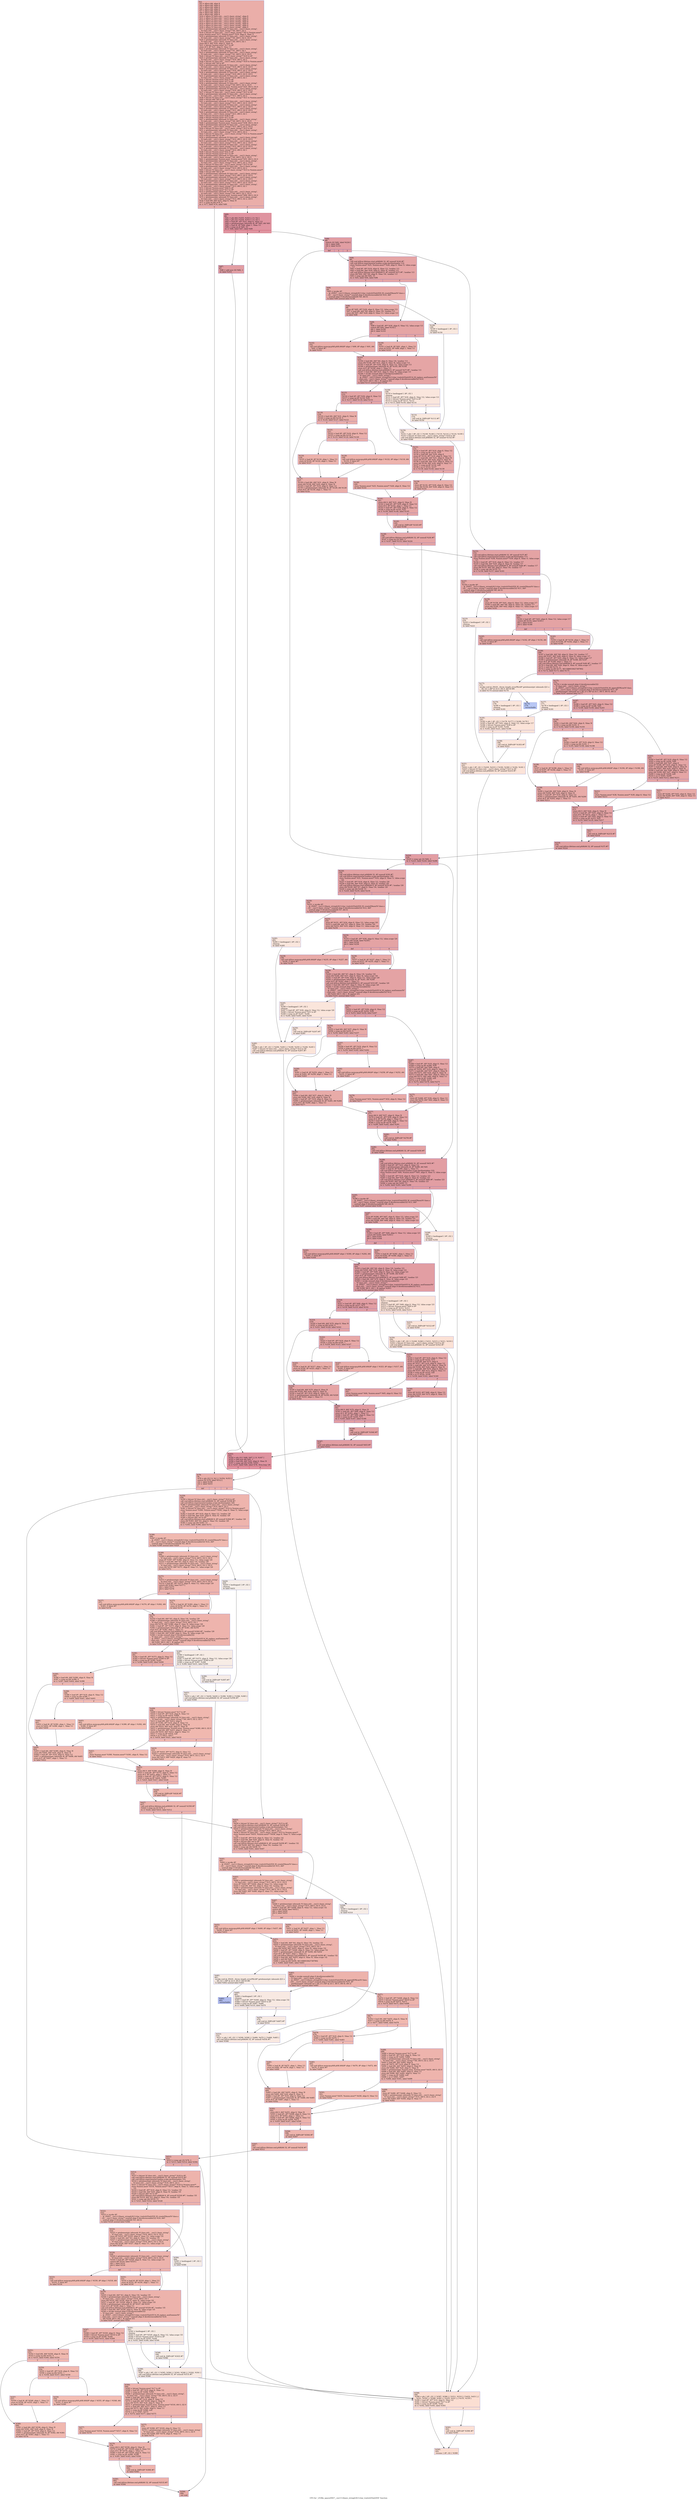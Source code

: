 digraph "CFG for '_Z10fix_spacesNSt7__cxx1112basic_stringIcSt11char_traitsIcESaIcEEE' function" {
	label="CFG for '_Z10fix_spacesNSt7__cxx1112basic_stringIcSt11char_traitsIcESaIcEEE' function";

	Node0x5566e5abd830 [shape=record,color="#3d50c3ff", style=filled, fillcolor="#d0473d70",label="{%2:\l  %3 = alloca i64, align 8\l  %4 = alloca i64, align 8\l  %5 = alloca i64, align 8\l  %6 = alloca i64, align 8\l  %7 = alloca i64, align 8\l  %8 = alloca i64, align 8\l  %9 = alloca i64, align 8\l  %10 = alloca %\"class.std::__cxx11::basic_string\", align 8\l  %11 = alloca %\"class.std::__cxx11::basic_string\", align 8\l  %12 = alloca %\"class.std::__cxx11::basic_string\", align 8\l  %13 = alloca %\"class.std::__cxx11::basic_string\", align 8\l  %14 = alloca %\"class.std::__cxx11::basic_string\", align 8\l  %15 = alloca %\"class.std::__cxx11::basic_string\", align 8\l  %16 = alloca %\"class.std::__cxx11::basic_string\", align 8\l  %17 = getelementptr inbounds %\"class.std::__cxx11::basic_string\",\l... %\"class.std::__cxx11::basic_string\"* %0, i64 0, i32 2\l  %18 = bitcast %\"class.std::__cxx11::basic_string\"* %0 to %union.anon**\l  store %union.anon* %17, %union.anon** %18, align 8, !tbaa !3\l  %19 = getelementptr inbounds %\"class.std::__cxx11::basic_string\",\l... %\"class.std::__cxx11::basic_string\"* %0, i64 0, i32 0, i32 0\l  %20 = getelementptr inbounds %\"class.std::__cxx11::basic_string\",\l... %\"class.std::__cxx11::basic_string\"* %0, i64 0, i32 1\l  store i64 0, i64* %20, align 8, !tbaa !8\l  %21 = bitcast %union.anon* %17 to i8*\l  store i8 0, i8* %21, align 8, !tbaa !11\l  %22 = getelementptr inbounds %\"class.std::__cxx11::basic_string\",\l... %\"class.std::__cxx11::basic_string\"* %1, i64 0, i32 1\l  %23 = getelementptr inbounds %\"class.std::__cxx11::basic_string\",\l... %\"class.std::__cxx11::basic_string\"* %1, i64 0, i32 0, i32 0\l  %24 = bitcast %\"class.std::__cxx11::basic_string\"* %10 to i8*\l  %25 = getelementptr inbounds %\"class.std::__cxx11::basic_string\",\l... %\"class.std::__cxx11::basic_string\"* %10, i64 0, i32 2\l  %26 = bitcast %\"class.std::__cxx11::basic_string\"* %10 to %union.anon**\l  %27 = bitcast i64* %9 to i8*\l  %28 = getelementptr inbounds %\"class.std::__cxx11::basic_string\",\l... %\"class.std::__cxx11::basic_string\"* %10, i64 0, i32 0, i32 0\l  %29 = getelementptr inbounds %\"class.std::__cxx11::basic_string\",\l... %\"class.std::__cxx11::basic_string\"* %10, i64 0, i32 2, i32 0\l  %30 = getelementptr inbounds %\"class.std::__cxx11::basic_string\",\l... %\"class.std::__cxx11::basic_string\"* %10, i64 0, i32 0, i32 0\l  %31 = getelementptr inbounds %\"class.std::__cxx11::basic_string\",\l... %\"class.std::__cxx11::basic_string\"* %10, i64 0, i32 1\l  %32 = bitcast %union.anon* %25 to i8*\l  %33 = bitcast %union.anon* %17 to i8*\l  %34 = getelementptr inbounds %\"class.std::__cxx11::basic_string\",\l... %\"class.std::__cxx11::basic_string\"* %0, i64 0, i32 2, i32 0\l  %35 = getelementptr %union.anon, %union.anon* %25, i64 0, i32 0\l  %36 = getelementptr inbounds %\"class.std::__cxx11::basic_string\",\l... %\"class.std::__cxx11::basic_string\"* %10, i64 0, i32 2, i32 0\l  %37 = bitcast %\"class.std::__cxx11::basic_string\"* %11 to i8*\l  %38 = getelementptr inbounds %\"class.std::__cxx11::basic_string\",\l... %\"class.std::__cxx11::basic_string\"* %11, i64 0, i32 2\l  %39 = bitcast %\"class.std::__cxx11::basic_string\"* %11 to %union.anon**\l  %40 = bitcast i64* %8 to i8*\l  %41 = getelementptr inbounds %\"class.std::__cxx11::basic_string\",\l... %\"class.std::__cxx11::basic_string\"* %11, i64 0, i32 0, i32 0\l  %42 = getelementptr inbounds %\"class.std::__cxx11::basic_string\",\l... %\"class.std::__cxx11::basic_string\"* %11, i64 0, i32 2, i32 0\l  %43 = getelementptr inbounds %\"class.std::__cxx11::basic_string\",\l... %\"class.std::__cxx11::basic_string\"* %11, i64 0, i32 0, i32 0\l  %44 = getelementptr inbounds %\"class.std::__cxx11::basic_string\",\l... %\"class.std::__cxx11::basic_string\"* %11, i64 0, i32 1\l  %45 = bitcast %union.anon* %38 to i8*\l  %46 = bitcast %union.anon* %17 to i8*\l  %47 = getelementptr inbounds %\"class.std::__cxx11::basic_string\",\l... %\"class.std::__cxx11::basic_string\"* %0, i64 0, i32 2, i32 0\l  %48 = getelementptr %union.anon, %union.anon* %38, i64 0, i32 0\l  %49 = getelementptr inbounds %\"class.std::__cxx11::basic_string\",\l... %\"class.std::__cxx11::basic_string\"* %11, i64 0, i32 2, i32 0\l  %50 = bitcast %\"class.std::__cxx11::basic_string\"* %12 to i8*\l  %51 = getelementptr inbounds %\"class.std::__cxx11::basic_string\",\l... %\"class.std::__cxx11::basic_string\"* %12, i64 0, i32 2\l  %52 = bitcast %\"class.std::__cxx11::basic_string\"* %12 to %union.anon**\l  %53 = bitcast i64* %7 to i8*\l  %54 = getelementptr inbounds %\"class.std::__cxx11::basic_string\",\l... %\"class.std::__cxx11::basic_string\"* %12, i64 0, i32 0, i32 0\l  %55 = getelementptr inbounds %\"class.std::__cxx11::basic_string\",\l... %\"class.std::__cxx11::basic_string\"* %12, i64 0, i32 2, i32 0\l  %56 = getelementptr inbounds %\"class.std::__cxx11::basic_string\",\l... %\"class.std::__cxx11::basic_string\"* %12, i64 0, i32 0, i32 0\l  %57 = getelementptr inbounds %\"class.std::__cxx11::basic_string\",\l... %\"class.std::__cxx11::basic_string\"* %12, i64 0, i32 1\l  %58 = bitcast %union.anon* %51 to i8*\l  %59 = bitcast %union.anon* %17 to i8*\l  %60 = getelementptr inbounds %\"class.std::__cxx11::basic_string\",\l... %\"class.std::__cxx11::basic_string\"* %0, i64 0, i32 2, i32 0\l  %61 = getelementptr %union.anon, %union.anon* %51, i64 0, i32 0\l  %62 = getelementptr inbounds %\"class.std::__cxx11::basic_string\",\l... %\"class.std::__cxx11::basic_string\"* %12, i64 0, i32 2, i32 0\l  %63 = bitcast %\"class.std::__cxx11::basic_string\"* %13 to i8*\l  %64 = getelementptr inbounds %\"class.std::__cxx11::basic_string\",\l... %\"class.std::__cxx11::basic_string\"* %13, i64 0, i32 2\l  %65 = bitcast %\"class.std::__cxx11::basic_string\"* %13 to %union.anon**\l  %66 = bitcast i64* %6 to i8*\l  %67 = getelementptr inbounds %\"class.std::__cxx11::basic_string\",\l... %\"class.std::__cxx11::basic_string\"* %13, i64 0, i32 0, i32 0\l  %68 = getelementptr inbounds %\"class.std::__cxx11::basic_string\",\l... %\"class.std::__cxx11::basic_string\"* %13, i64 0, i32 2, i32 0\l  %69 = getelementptr inbounds %\"class.std::__cxx11::basic_string\",\l... %\"class.std::__cxx11::basic_string\"* %13, i64 0, i32 0, i32 0\l  %70 = getelementptr inbounds %\"class.std::__cxx11::basic_string\",\l... %\"class.std::__cxx11::basic_string\"* %13, i64 0, i32 1\l  %71 = bitcast %union.anon* %64 to i8*\l  %72 = bitcast %union.anon* %17 to i8*\l  %73 = getelementptr inbounds %\"class.std::__cxx11::basic_string\",\l... %\"class.std::__cxx11::basic_string\"* %0, i64 0, i32 2, i32 0\l  %74 = getelementptr %union.anon, %union.anon* %64, i64 0, i32 0\l  %75 = getelementptr inbounds %\"class.std::__cxx11::basic_string\",\l... %\"class.std::__cxx11::basic_string\"* %13, i64 0, i32 2, i32 0\l  %76 = load i64, i64* %22, align 8, !tbaa !8\l  %77 = icmp eq i64 %76, 0\l  br i1 %77, label %78, label %80\l|{<s0>T|<s1>F}}"];
	Node0x5566e5abd830:s0 -> Node0x5566e5abea40;
	Node0x5566e5abd830:s1 -> Node0x5566e5ac3110;
	Node0x5566e5abea40 [shape=record,color="#3d50c3ff", style=filled, fillcolor="#d0473d70",label="{%78:\l78:                                               \l  %79 = phi i32 [ 0, %2 ], [ %354, %353 ]\l  switch i32 %79, label %512 [\l    i32 1, label %358\l    i32 2, label %433\l  ]\l|{<s0>def|<s1>1|<s2>2}}"];
	Node0x5566e5abea40:s0 -> Node0x5566e5ac33c0;
	Node0x5566e5abea40:s1 -> Node0x5566e5ac3450;
	Node0x5566e5abea40:s2 -> Node0x5566e5ac34e0;
	Node0x5566e5ac3110 [shape=record,color="#b70d28ff", style=filled, fillcolor="#b70d2870",label="{%80:\l80:                                               \l  %81 = phi i64 [ %355, %353 ], [ 0, %2 ]\l  %82 = phi i32 [ %354, %353 ], [ 0, %2 ]\l  %83 = load i8*, i8** %23, align 8, !tbaa !12\l  %84 = getelementptr inbounds i8, i8* %83, i64 %81\l  %85 = load i8, i8* %84, align 1, !tbaa !11\l  %86 = icmp eq i8 %85, 32\l  br i1 %86, label %87, label %89\l|{<s0>T|<s1>F}}"];
	Node0x5566e5ac3110:s0 -> Node0x5566e5ac4190;
	Node0x5566e5ac3110:s1 -> Node0x5566e5ac4220;
	Node0x5566e5ac4190 [shape=record,color="#3d50c3ff", style=filled, fillcolor="#be242e70",label="{%87:\l87:                                               \l  %88 = add nsw i32 %82, 1\l  br label %353\l}"];
	Node0x5566e5ac4190 -> Node0x5566e5ac3280;
	Node0x5566e5ac4220 [shape=record,color="#3d50c3ff", style=filled, fillcolor="#be242e70",label="{%89:\l89:                                               \l  switch i32 %82, label %224 [\l    i32 1, label %90\l    i32 2, label %153\l  ]\l|{<s0>def|<s1>1|<s2>2}}"];
	Node0x5566e5ac4220:s0 -> Node0x5566e5ac4460;
	Node0x5566e5ac4220:s1 -> Node0x5566e5ac44b0;
	Node0x5566e5ac4220:s2 -> Node0x5566e5ac4500;
	Node0x5566e5ac44b0 [shape=record,color="#3d50c3ff", style=filled, fillcolor="#c5333470",label="{%90:\l90:                                               \l  call void @llvm.lifetime.start.p0i8(i64 32, i8* nonnull %24) #7\l  call void @llvm.experimental.noalias.scope.decl(metadata !13)\l  store %union.anon* %25, %union.anon** %26, align 8, !tbaa !3, !alias.scope\l... !13\l  %91 = load i8*, i8** %19, align 8, !tbaa !12, !noalias !13\l  %92 = load i64, i64* %20, align 8, !tbaa !8, !noalias !13\l  call void @llvm.lifetime.start.p0i8(i64 8, i8* nonnull %27) #7, !noalias !13\l  store i64 %92, i64* %9, align 8, !tbaa !16, !noalias !13\l  %93 = icmp ugt i64 %92, 15\l  br i1 %93, label %94, label %98\l|{<s0>T|<s1>F}}"];
	Node0x5566e5ac44b0:s0 -> Node0x5566e5ac69c0;
	Node0x5566e5ac44b0:s1 -> Node0x5566e5ac6a50;
	Node0x5566e5ac69c0 [shape=record,color="#3d50c3ff", style=filled, fillcolor="#cc403a70",label="{%94:\l94:                                               \l  %95 = invoke i8*\l... @_ZNSt7__cxx1112basic_stringIcSt11char_traitsIcESaIcEE9_M_createERmm(%\"class.s\l...td::__cxx11::basic_string\"* nonnull align 8 dereferenceable(32) %10, i64*\l... nonnull align 8 dereferenceable(8) %9, i64 0)\l          to label %96 unwind label %148\l}"];
	Node0x5566e5ac69c0 -> Node0x5566e5ac6c80;
	Node0x5566e5ac69c0 -> Node0x5566e5ac6cd0;
	Node0x5566e5ac6c80 [shape=record,color="#3d50c3ff", style=filled, fillcolor="#cc403a70",label="{%96:\l96:                                               \l  store i8* %95, i8** %28, align 8, !tbaa !12, !alias.scope !13\l  %97 = load i64, i64* %9, align 8, !tbaa !16, !noalias !13\l  store i64 %97, i64* %29, align 8, !tbaa !11, !alias.scope !13\l  br label %98\l}"];
	Node0x5566e5ac6c80 -> Node0x5566e5ac6a50;
	Node0x5566e5ac6a50 [shape=record,color="#3d50c3ff", style=filled, fillcolor="#c5333470",label="{%98:\l98:                                               \l  %99 = load i8*, i8** %30, align 8, !tbaa !12, !alias.scope !13\l  switch i64 %92, label %102 [\l    i64 1, label %100\l    i64 0, label %103\l  ]\l|{<s0>def|<s1>1|<s2>0}}"];
	Node0x5566e5ac6a50:s0 -> Node0x5566e5ac6b90;
	Node0x5566e5ac6a50:s1 -> Node0x5566e5ac79a0;
	Node0x5566e5ac6a50:s2 -> Node0x5566e5ac7a30;
	Node0x5566e5ac79a0 [shape=record,color="#3d50c3ff", style=filled, fillcolor="#d0473d70",label="{%100:\l100:                                              \l  %101 = load i8, i8* %91, align 1, !tbaa !11\l  store i8 %101, i8* %99, align 1, !tbaa !11\l  br label %103\l}"];
	Node0x5566e5ac79a0 -> Node0x5566e5ac7a30;
	Node0x5566e5ac6b90 [shape=record,color="#3d50c3ff", style=filled, fillcolor="#d0473d70",label="{%102:\l102:                                              \l  call void @llvm.memcpy.p0i8.p0i8.i64(i8* align 1 %99, i8* align 1 %91, i64\l... %92, i1 false) #7\l  br label %103\l}"];
	Node0x5566e5ac6b90 -> Node0x5566e5ac7a30;
	Node0x5566e5ac7a30 [shape=record,color="#3d50c3ff", style=filled, fillcolor="#c5333470",label="{%103:\l103:                                              \l  %104 = load i64, i64* %9, align 8, !tbaa !16, !noalias !13\l  store i64 %104, i64* %31, align 8, !tbaa !8, !alias.scope !13\l  %105 = load i8*, i8** %30, align 8, !tbaa !12, !alias.scope !13\l  %106 = getelementptr inbounds i8, i8* %105, i64 %104\l  store i8 0, i8* %106, align 1, !tbaa !11\l  call void @llvm.lifetime.end.p0i8(i64 8, i8* nonnull %27) #7, !noalias !13\l  %107 = load i64, i64* %31, align 8, !tbaa !8, !alias.scope !13\l  %108 = invoke nonnull align 8 dereferenceable(32)\l... %\"class.std::__cxx11::basic_string\"*\l... @_ZNSt7__cxx1112basic_stringIcSt11char_traitsIcESaIcEE14_M_replace_auxEmmmc(%\"\l...class.std::__cxx11::basic_string\"* nonnull align 8 dereferenceable(32) %10,\l... i64 %107, i64 0, i64 1, i8 signext 95)\l          to label %115 unwind label %109\l}"];
	Node0x5566e5ac7a30 -> Node0x5566e5ac8760;
	Node0x5566e5ac7a30 -> Node0x5566e5ac87f0;
	Node0x5566e5ac87f0 [shape=record,color="#3d50c3ff", style=filled, fillcolor="#f3c7b170",label="{%109:\l109:                                              \l  %110 = landingpad \{ i8*, i32 \}\l          cleanup\l  %111 = load i8*, i8** %30, align 8, !tbaa !12, !alias.scope !13\l  %112 = bitcast %union.anon* %25 to i8*\l  %113 = icmp eq i8* %111, %112\l  br i1 %113, label %150, label %114\l|{<s0>T|<s1>F}}"];
	Node0x5566e5ac87f0:s0 -> Node0x5566e5ac8d90;
	Node0x5566e5ac87f0:s1 -> Node0x5566e5ac8e20;
	Node0x5566e5ac8e20 [shape=record,color="#3d50c3ff", style=filled, fillcolor="#f2cab570",label="{%114:\l114:                                              \l  call void @_ZdlPv(i8* %111) #7\l  br label %150\l}"];
	Node0x5566e5ac8e20 -> Node0x5566e5ac8d90;
	Node0x5566e5ac8760 [shape=record,color="#3d50c3ff", style=filled, fillcolor="#c5333470",label="{%115:\l115:                                              \l  %116 = load i8*, i8** %30, align 8, !tbaa !12\l  %117 = icmp eq i8* %116, %32\l  br i1 %117, label %118, label %131\l|{<s0>T|<s1>F}}"];
	Node0x5566e5ac8760:s0 -> Node0x5566e5ac92a0;
	Node0x5566e5ac8760:s1 -> Node0x5566e5ac92f0;
	Node0x5566e5ac92a0 [shape=record,color="#3d50c3ff", style=filled, fillcolor="#d0473d70",label="{%118:\l118:                                              \l  %119 = load i64, i64* %31, align 8, !tbaa !8\l  %120 = icmp eq i64 %119, 0\l  br i1 %120, label %127, label %121\l|{<s0>T|<s1>F}}"];
	Node0x5566e5ac92a0:s0 -> Node0x5566e5ac94f0;
	Node0x5566e5ac92a0:s1 -> Node0x5566e5ac9540;
	Node0x5566e5ac9540 [shape=record,color="#3d50c3ff", style=filled, fillcolor="#d24b4070",label="{%121:\l121:                                              \l  %122 = load i8*, i8** %19, align 8, !tbaa !12\l  %123 = icmp eq i64 %119, 1\l  br i1 %123, label %124, label %126\l|{<s0>T|<s1>F}}"];
	Node0x5566e5ac9540:s0 -> Node0x5566e5ac9780;
	Node0x5566e5ac9540:s1 -> Node0x5566e5ac97d0;
	Node0x5566e5ac9780 [shape=record,color="#3d50c3ff", style=filled, fillcolor="#d6524470",label="{%124:\l124:                                              \l  %125 = load i8, i8* %116, align 1, !tbaa !11\l  store i8 %125, i8* %122, align 1, !tbaa !11\l  br label %127\l}"];
	Node0x5566e5ac9780 -> Node0x5566e5ac94f0;
	Node0x5566e5ac97d0 [shape=record,color="#3d50c3ff", style=filled, fillcolor="#d6524470",label="{%126:\l126:                                              \l  call void @llvm.memcpy.p0i8.p0i8.i64(i8* align 1 %122, i8* align 1 %116, i64\l... %119, i1 false) #7\l  br label %127\l}"];
	Node0x5566e5ac97d0 -> Node0x5566e5ac94f0;
	Node0x5566e5ac94f0 [shape=record,color="#3d50c3ff", style=filled, fillcolor="#d0473d70",label="{%127:\l127:                                              \l  %128 = load i64, i64* %31, align 8, !tbaa !8\l  store i64 %128, i64* %20, align 8, !tbaa !8\l  %129 = load i8*, i8** %19, align 8, !tbaa !12\l  %130 = getelementptr inbounds i8, i8* %129, i64 %128\l  store i8 0, i8* %130, align 1, !tbaa !11\l  br label %141\l}"];
	Node0x5566e5ac94f0 -> Node0x5566e5aca790;
	Node0x5566e5ac92f0 [shape=record,color="#3d50c3ff", style=filled, fillcolor="#ca3b3770",label="{%131:\l131:                                              \l  %132 = load i8*, i8** %19, align 8, !tbaa !12\l  %133 = icmp eq i8* %132, %33\l  %134 = load i64, i64* %34, align 8\l  store i8* %116, i8** %19, align 8, !tbaa !12\l  %135 = load i64, i64* %31, align 8, !tbaa !8\l  store i64 %135, i64* %20, align 8, !tbaa !8\l  %136 = load i64, i64* %35, align 8, !tbaa !11\l  store i64 %136, i64* %34, align 8, !tbaa !11\l  %137 = icmp eq i8* %132, null\l  %138 = or i1 %133, %137\l  br i1 %138, label %140, label %139\l|{<s0>T|<s1>F}}"];
	Node0x5566e5ac92f0:s0 -> Node0x5566e5acad70;
	Node0x5566e5ac92f0:s1 -> Node0x5566e5acadc0;
	Node0x5566e5acadc0 [shape=record,color="#3d50c3ff", style=filled, fillcolor="#d0473d70",label="{%139:\l139:                                              \l  store i8* %132, i8** %30, align 8, !tbaa !12\l  store i64 %134, i64* %36, align 8, !tbaa !11\l  br label %141\l}"];
	Node0x5566e5acadc0 -> Node0x5566e5aca790;
	Node0x5566e5acad70 [shape=record,color="#3d50c3ff", style=filled, fillcolor="#d0473d70",label="{%140:\l140:                                              \l  store %union.anon* %25, %union.anon** %26, align 8, !tbaa !12\l  br label %141\l}"];
	Node0x5566e5acad70 -> Node0x5566e5aca790;
	Node0x5566e5aca790 [shape=record,color="#3d50c3ff", style=filled, fillcolor="#c5333470",label="{%141:\l141:                                              \l  store i64 0, i64* %31, align 8, !tbaa !8\l  %142 = load i8*, i8** %30, align 8, !tbaa !12\l  store i8 0, i8* %142, align 1, !tbaa !11\l  %143 = load i8*, i8** %30, align 8, !tbaa !12\l  %144 = icmp eq i8* %143, %32\l  br i1 %144, label %146, label %145\l|{<s0>T|<s1>F}}"];
	Node0x5566e5aca790:s0 -> Node0x5566e5acb3e0;
	Node0x5566e5aca790:s1 -> Node0x5566e5acb430;
	Node0x5566e5acb430 [shape=record,color="#3d50c3ff", style=filled, fillcolor="#ca3b3770",label="{%145:\l145:                                              \l  call void @_ZdlPv(i8* %143) #7\l  br label %146\l}"];
	Node0x5566e5acb430 -> Node0x5566e5acb3e0;
	Node0x5566e5acb3e0 [shape=record,color="#3d50c3ff", style=filled, fillcolor="#c5333470",label="{%146:\l146:                                              \l  call void @llvm.lifetime.end.p0i8(i64 32, i8* nonnull %24) #7\l  %147 = icmp eq i32 %82, 2\l  br i1 %147, label %153, label %224\l|{<s0>T|<s1>F}}"];
	Node0x5566e5acb3e0:s0 -> Node0x5566e5ac4500;
	Node0x5566e5acb3e0:s1 -> Node0x5566e5ac4460;
	Node0x5566e5ac6cd0 [shape=record,color="#3d50c3ff", style=filled, fillcolor="#f2cab570",label="{%148:\l148:                                              \l  %149 = landingpad \{ i8*, i32 \}\l          cleanup\l  br label %150\l}"];
	Node0x5566e5ac6cd0 -> Node0x5566e5ac8d90;
	Node0x5566e5ac8d90 [shape=record,color="#3d50c3ff", style=filled, fillcolor="#f4c5ad70",label="{%150:\l150:                                              \l  %151 = phi \{ i8*, i32 \} [ %149, %148 ], [ %110, %114 ], [ %110, %109 ]\l  %152 = bitcast %\"class.std::__cxx11::basic_string\"* %10 to i8*\l  call void @llvm.lifetime.end.p0i8(i64 32, i8* nonnull %152) #7\l  br label %588\l}"];
	Node0x5566e5ac8d90 -> Node0x5566e5acbc90;
	Node0x5566e5ac4500 [shape=record,color="#3d50c3ff", style=filled, fillcolor="#c32e3170",label="{%153:\l153:                                              \l  call void @llvm.lifetime.start.p0i8(i64 32, i8* nonnull %37) #7\l  call void @llvm.experimental.noalias.scope.decl(metadata !17)\l  store %union.anon* %38, %union.anon** %39, align 8, !tbaa !3, !alias.scope\l... !17\l  %154 = load i8*, i8** %19, align 8, !tbaa !12, !noalias !17\l  %155 = load i64, i64* %20, align 8, !tbaa !8, !noalias !17\l  call void @llvm.lifetime.start.p0i8(i64 8, i8* nonnull %40) #7, !noalias !17\l  store i64 %155, i64* %8, align 8, !tbaa !16, !noalias !17\l  %156 = icmp ugt i64 %155, 15\l  br i1 %156, label %157, label %161\l|{<s0>T|<s1>F}}"];
	Node0x5566e5ac4500:s0 -> Node0x5566e5abf560;
	Node0x5566e5ac4500:s1 -> Node0x5566e5abf5f0;
	Node0x5566e5abf560 [shape=record,color="#3d50c3ff", style=filled, fillcolor="#ca3b3770",label="{%157:\l157:                                              \l  %158 = invoke i8*\l... @_ZNSt7__cxx1112basic_stringIcSt11char_traitsIcESaIcEE9_M_createERmm(%\"class.s\l...td::__cxx11::basic_string\"* nonnull align 8 dereferenceable(32) %11, i64*\l... nonnull align 8 dereferenceable(8) %8, i64 0)\l          to label %159 unwind label %219\l}"];
	Node0x5566e5abf560 -> Node0x5566e5abf780;
	Node0x5566e5abf560 -> Node0x5566e5abf7d0;
	Node0x5566e5abf780 [shape=record,color="#3d50c3ff", style=filled, fillcolor="#ca3b3770",label="{%159:\l159:                                              \l  store i8* %158, i8** %41, align 8, !tbaa !12, !alias.scope !17\l  %160 = load i64, i64* %8, align 8, !tbaa !16, !noalias !17\l  store i64 %160, i64* %42, align 8, !tbaa !11, !alias.scope !17\l  br label %161\l}"];
	Node0x5566e5abf780 -> Node0x5566e5abf5f0;
	Node0x5566e5abf5f0 [shape=record,color="#3d50c3ff", style=filled, fillcolor="#c32e3170",label="{%161:\l161:                                              \l  %162 = load i8*, i8** %43, align 8, !tbaa !12, !alias.scope !17\l  switch i64 %155, label %165 [\l    i64 1, label %163\l    i64 0, label %166\l  ]\l|{<s0>def|<s1>1|<s2>0}}"];
	Node0x5566e5abf5f0:s0 -> Node0x5566e5abf730;
	Node0x5566e5abf5f0:s1 -> Node0x5566e5acdbb0;
	Node0x5566e5abf5f0:s2 -> Node0x5566e5acdc40;
	Node0x5566e5acdbb0 [shape=record,color="#3d50c3ff", style=filled, fillcolor="#cc403a70",label="{%163:\l163:                                              \l  %164 = load i8, i8* %154, align 1, !tbaa !11\l  store i8 %164, i8* %162, align 1, !tbaa !11\l  br label %166\l}"];
	Node0x5566e5acdbb0 -> Node0x5566e5acdc40;
	Node0x5566e5abf730 [shape=record,color="#3d50c3ff", style=filled, fillcolor="#cc403a70",label="{%165:\l165:                                              \l  call void @llvm.memcpy.p0i8.p0i8.i64(i8* align 1 %162, i8* align 1 %154, i64\l... %155, i1 false) #7\l  br label %166\l}"];
	Node0x5566e5abf730 -> Node0x5566e5acdc40;
	Node0x5566e5acdc40 [shape=record,color="#3d50c3ff", style=filled, fillcolor="#c32e3170",label="{%166:\l166:                                              \l  %167 = load i64, i64* %8, align 8, !tbaa !16, !noalias !17\l  store i64 %167, i64* %44, align 8, !tbaa !8, !alias.scope !17\l  %168 = load i8*, i8** %43, align 8, !tbaa !12, !alias.scope !17\l  %169 = getelementptr inbounds i8, i8* %168, i64 %167\l  store i8 0, i8* %169, align 1, !tbaa !11\l  call void @llvm.lifetime.end.p0i8(i64 8, i8* nonnull %40) #7, !noalias !17\l  %170 = load i64, i64* %44, align 8, !tbaa !8, !alias.scope !17\l  %171 = and i64 %170, -2\l  %172 = icmp eq i64 %171, 4611686018427387902\l  br i1 %172, label %173, label %175\l|{<s0>T|<s1>F}}"];
	Node0x5566e5acdc40:s0 -> Node0x5566e5ace6e0;
	Node0x5566e5acdc40:s1 -> Node0x5566e5ace770;
	Node0x5566e5ace6e0 [shape=record,color="#3d50c3ff", style=filled, fillcolor="#f4c5ad70",label="{%173:\l173:                                              \l  invoke void @_ZSt20__throw_length_errorPKc(i8* getelementptr inbounds ([21 x\l... i8], [21 x i8]* @.str.3, i64 0, i64 0)) #8\l          to label %174 unwind label %179\l}"];
	Node0x5566e5ace6e0 -> Node0x5566e5ace970;
	Node0x5566e5ace6e0 -> Node0x5566e5ace9c0;
	Node0x5566e5ace970 [shape=record,color="#3d50c3ff", style=filled, fillcolor="#5f7fe870",label="{%174:\l174:                                              \l  unreachable\l}"];
	Node0x5566e5ace770 [shape=record,color="#3d50c3ff", style=filled, fillcolor="#c32e3170",label="{%175:\l175:                                              \l  %176 = invoke nonnull align 8 dereferenceable(32)\l... %\"class.std::__cxx11::basic_string\"*\l... @_ZNSt7__cxx1112basic_stringIcSt11char_traitsIcESaIcEE9_M_appendEPKcm(%\"class.\l...std::__cxx11::basic_string\"* nonnull align 8 dereferenceable(32) %11, i8*\l... getelementptr inbounds ([3 x i8], [3 x i8]* @.str.1, i64 0, i64 0), i64 2)\l          to label %187 unwind label %177\l}"];
	Node0x5566e5ace770 -> Node0x5566e5acee00;
	Node0x5566e5ace770 -> Node0x5566e5acee50;
	Node0x5566e5acee50 [shape=record,color="#3d50c3ff", style=filled, fillcolor="#f4c5ad70",label="{%177:\l177:                                              \l  %178 = landingpad \{ i8*, i32 \}\l          cleanup\l  br label %181\l}"];
	Node0x5566e5acee50 -> Node0x5566e5acf1a0;
	Node0x5566e5ace9c0 [shape=record,color="#3d50c3ff", style=filled, fillcolor="#f4c5ad70",label="{%179:\l179:                                              \l  %180 = landingpad \{ i8*, i32 \}\l          cleanup\l  br label %181\l}"];
	Node0x5566e5ace9c0 -> Node0x5566e5acf1a0;
	Node0x5566e5acf1a0 [shape=record,color="#3d50c3ff", style=filled, fillcolor="#f6bfa670",label="{%181:\l181:                                              \l  %182 = phi \{ i8*, i32 \} [ %178, %177 ], [ %180, %179 ]\l  %183 = load i8*, i8** %43, align 8, !tbaa !12, !alias.scope !17\l  %184 = bitcast %union.anon* %38 to i8*\l  %185 = icmp eq i8* %183, %184\l  br i1 %185, label %221, label %186\l|{<s0>T|<s1>F}}"];
	Node0x5566e5acf1a0:s0 -> Node0x5566e5acf540;
	Node0x5566e5acf1a0:s1 -> Node0x5566e5acf590;
	Node0x5566e5acf590 [shape=record,color="#3d50c3ff", style=filled, fillcolor="#f5c1a970",label="{%186:\l186:                                              \l  call void @_ZdlPv(i8* %183) #7\l  br label %221\l}"];
	Node0x5566e5acf590 -> Node0x5566e5acf540;
	Node0x5566e5acee00 [shape=record,color="#3d50c3ff", style=filled, fillcolor="#c32e3170",label="{%187:\l187:                                              \l  %188 = load i8*, i8** %43, align 8, !tbaa !12\l  %189 = icmp eq i8* %188, %45\l  br i1 %189, label %190, label %203\l|{<s0>T|<s1>F}}"];
	Node0x5566e5acee00:s0 -> Node0x5566e5acf970;
	Node0x5566e5acee00:s1 -> Node0x5566e5acf9c0;
	Node0x5566e5acf970 [shape=record,color="#3d50c3ff", style=filled, fillcolor="#cc403a70",label="{%190:\l190:                                              \l  %191 = load i64, i64* %44, align 8, !tbaa !8\l  %192 = icmp eq i64 %191, 0\l  br i1 %192, label %199, label %193\l|{<s0>T|<s1>F}}"];
	Node0x5566e5acf970:s0 -> Node0x5566e5acfbc0;
	Node0x5566e5acf970:s1 -> Node0x5566e5acfc10;
	Node0x5566e5acfc10 [shape=record,color="#3d50c3ff", style=filled, fillcolor="#d0473d70",label="{%193:\l193:                                              \l  %194 = load i8*, i8** %19, align 8, !tbaa !12\l  %195 = icmp eq i64 %191, 1\l  br i1 %195, label %196, label %198\l|{<s0>T|<s1>F}}"];
	Node0x5566e5acfc10:s0 -> Node0x5566e5acfe50;
	Node0x5566e5acfc10:s1 -> Node0x5566e5acfea0;
	Node0x5566e5acfe50 [shape=record,color="#3d50c3ff", style=filled, fillcolor="#d24b4070",label="{%196:\l196:                                              \l  %197 = load i8, i8* %188, align 1, !tbaa !11\l  store i8 %197, i8* %194, align 1, !tbaa !11\l  br label %199\l}"];
	Node0x5566e5acfe50 -> Node0x5566e5acfbc0;
	Node0x5566e5acfea0 [shape=record,color="#3d50c3ff", style=filled, fillcolor="#d24b4070",label="{%198:\l198:                                              \l  call void @llvm.memcpy.p0i8.p0i8.i64(i8* align 1 %194, i8* align 1 %188, i64\l... %191, i1 false) #7\l  br label %199\l}"];
	Node0x5566e5acfea0 -> Node0x5566e5acfbc0;
	Node0x5566e5acfbc0 [shape=record,color="#3d50c3ff", style=filled, fillcolor="#cc403a70",label="{%199:\l199:                                              \l  %200 = load i64, i64* %44, align 8, !tbaa !8\l  store i64 %200, i64* %20, align 8, !tbaa !8\l  %201 = load i8*, i8** %19, align 8, !tbaa !12\l  %202 = getelementptr inbounds i8, i8* %201, i64 %200\l  store i8 0, i8* %202, align 1, !tbaa !11\l  br label %213\l}"];
	Node0x5566e5acfbc0 -> Node0x5566e5ad0650;
	Node0x5566e5acf9c0 [shape=record,color="#3d50c3ff", style=filled, fillcolor="#c5333470",label="{%203:\l203:                                              \l  %204 = load i8*, i8** %19, align 8, !tbaa !12\l  %205 = icmp eq i8* %204, %46\l  %206 = load i64, i64* %47, align 8\l  store i8* %188, i8** %19, align 8, !tbaa !12\l  %207 = load i64, i64* %44, align 8, !tbaa !8\l  store i64 %207, i64* %20, align 8, !tbaa !8\l  %208 = load i64, i64* %48, align 8, !tbaa !11\l  store i64 %208, i64* %47, align 8, !tbaa !11\l  %209 = icmp eq i8* %204, null\l  %210 = or i1 %205, %209\l  br i1 %210, label %212, label %211\l|{<s0>T|<s1>F}}"];
	Node0x5566e5acf9c0:s0 -> Node0x5566e5ad0c30;
	Node0x5566e5acf9c0:s1 -> Node0x5566e5ad0c80;
	Node0x5566e5ad0c80 [shape=record,color="#3d50c3ff", style=filled, fillcolor="#cc403a70",label="{%211:\l211:                                              \l  store i8* %204, i8** %43, align 8, !tbaa !12\l  store i64 %206, i64* %49, align 8, !tbaa !11\l  br label %213\l}"];
	Node0x5566e5ad0c80 -> Node0x5566e5ad0650;
	Node0x5566e5ad0c30 [shape=record,color="#3d50c3ff", style=filled, fillcolor="#cc403a70",label="{%212:\l212:                                              \l  store %union.anon* %38, %union.anon** %39, align 8, !tbaa !12\l  br label %213\l}"];
	Node0x5566e5ad0c30 -> Node0x5566e5ad0650;
	Node0x5566e5ad0650 [shape=record,color="#3d50c3ff", style=filled, fillcolor="#c32e3170",label="{%213:\l213:                                              \l  store i64 0, i64* %44, align 8, !tbaa !8\l  %214 = load i8*, i8** %43, align 8, !tbaa !12\l  store i8 0, i8* %214, align 1, !tbaa !11\l  %215 = load i8*, i8** %43, align 8, !tbaa !12\l  %216 = icmp eq i8* %215, %45\l  br i1 %216, label %218, label %217\l|{<s0>T|<s1>F}}"];
	Node0x5566e5ad0650:s0 -> Node0x5566e5ad12a0;
	Node0x5566e5ad0650:s1 -> Node0x5566e5ad12f0;
	Node0x5566e5ad12f0 [shape=record,color="#3d50c3ff", style=filled, fillcolor="#c5333470",label="{%217:\l217:                                              \l  call void @_ZdlPv(i8* %215) #7\l  br label %218\l}"];
	Node0x5566e5ad12f0 -> Node0x5566e5ad12a0;
	Node0x5566e5ad12a0 [shape=record,color="#3d50c3ff", style=filled, fillcolor="#c32e3170",label="{%218:\l218:                                              \l  call void @llvm.lifetime.end.p0i8(i64 32, i8* nonnull %37) #7\l  br label %224\l}"];
	Node0x5566e5ad12a0 -> Node0x5566e5ac4460;
	Node0x5566e5abf7d0 [shape=record,color="#3d50c3ff", style=filled, fillcolor="#f3c7b170",label="{%219:\l219:                                              \l  %220 = landingpad \{ i8*, i32 \}\l          cleanup\l  br label %221\l}"];
	Node0x5566e5abf7d0 -> Node0x5566e5acf540;
	Node0x5566e5acf540 [shape=record,color="#3d50c3ff", style=filled, fillcolor="#f6bfa670",label="{%221:\l221:                                              \l  %222 = phi \{ i8*, i32 \} [ %220, %219 ], [ %182, %186 ], [ %182, %181 ]\l  %223 = bitcast %\"class.std::__cxx11::basic_string\"* %11 to i8*\l  call void @llvm.lifetime.end.p0i8(i64 32, i8* nonnull %223) #7\l  br label %588\l}"];
	Node0x5566e5acf540 -> Node0x5566e5acbc90;
	Node0x5566e5ac4460 [shape=record,color="#3d50c3ff", style=filled, fillcolor="#be242e70",label="{%224:\l224:                                              \l  %225 = icmp sgt i32 %82, 2\l  br i1 %225, label %226, label %288\l|{<s0>T|<s1>F}}"];
	Node0x5566e5ac4460:s0 -> Node0x5566e5ad1b60;
	Node0x5566e5ac4460:s1 -> Node0x5566e5ad1bb0;
	Node0x5566e5ad1b60 [shape=record,color="#3d50c3ff", style=filled, fillcolor="#c32e3170",label="{%226:\l226:                                              \l  call void @llvm.lifetime.start.p0i8(i64 32, i8* nonnull %50) #7\l  call void @llvm.experimental.noalias.scope.decl(metadata !20)\l  store %union.anon* %51, %union.anon** %52, align 8, !tbaa !3, !alias.scope\l... !20\l  %227 = load i8*, i8** %19, align 8, !tbaa !12, !noalias !20\l  %228 = load i64, i64* %20, align 8, !tbaa !8, !noalias !20\l  call void @llvm.lifetime.start.p0i8(i64 8, i8* nonnull %53) #7, !noalias !20\l  store i64 %228, i64* %7, align 8, !tbaa !16, !noalias !20\l  %229 = icmp ugt i64 %228, 15\l  br i1 %229, label %230, label %234\l|{<s0>T|<s1>F}}"];
	Node0x5566e5ad1b60:s0 -> Node0x5566e5ad2970;
	Node0x5566e5ad1b60:s1 -> Node0x5566e5ad2a00;
	Node0x5566e5ad2970 [shape=record,color="#3d50c3ff", style=filled, fillcolor="#ca3b3770",label="{%230:\l230:                                              \l  %231 = invoke i8*\l... @_ZNSt7__cxx1112basic_stringIcSt11char_traitsIcESaIcEE9_M_createERmm(%\"class.s\l...td::__cxx11::basic_string\"* nonnull align 8 dereferenceable(32) %12, i64*\l... nonnull align 8 dereferenceable(8) %7, i64 0)\l          to label %232 unwind label %283\l}"];
	Node0x5566e5ad2970 -> Node0x5566e5ad2b90;
	Node0x5566e5ad2970 -> Node0x5566e5ad2be0;
	Node0x5566e5ad2b90 [shape=record,color="#3d50c3ff", style=filled, fillcolor="#ca3b3770",label="{%232:\l232:                                              \l  store i8* %231, i8** %54, align 8, !tbaa !12, !alias.scope !20\l  %233 = load i64, i64* %7, align 8, !tbaa !16, !noalias !20\l  store i64 %233, i64* %55, align 8, !tbaa !11, !alias.scope !20\l  br label %234\l}"];
	Node0x5566e5ad2b90 -> Node0x5566e5ad2a00;
	Node0x5566e5ad2a00 [shape=record,color="#3d50c3ff", style=filled, fillcolor="#c32e3170",label="{%234:\l234:                                              \l  %235 = load i8*, i8** %56, align 8, !tbaa !12, !alias.scope !20\l  switch i64 %228, label %238 [\l    i64 1, label %236\l    i64 0, label %239\l  ]\l|{<s0>def|<s1>1|<s2>0}}"];
	Node0x5566e5ad2a00:s0 -> Node0x5566e5ad2b40;
	Node0x5566e5ad2a00:s1 -> Node0x5566e5ad3110;
	Node0x5566e5ad2a00:s2 -> Node0x5566e5ad31a0;
	Node0x5566e5ad3110 [shape=record,color="#3d50c3ff", style=filled, fillcolor="#cc403a70",label="{%236:\l236:                                              \l  %237 = load i8, i8* %227, align 1, !tbaa !11\l  store i8 %237, i8* %235, align 1, !tbaa !11\l  br label %239\l}"];
	Node0x5566e5ad3110 -> Node0x5566e5ad31a0;
	Node0x5566e5ad2b40 [shape=record,color="#3d50c3ff", style=filled, fillcolor="#cc403a70",label="{%238:\l238:                                              \l  call void @llvm.memcpy.p0i8.p0i8.i64(i8* align 1 %235, i8* align 1 %227, i64\l... %228, i1 false) #7\l  br label %239\l}"];
	Node0x5566e5ad2b40 -> Node0x5566e5ad31a0;
	Node0x5566e5ad31a0 [shape=record,color="#3d50c3ff", style=filled, fillcolor="#c32e3170",label="{%239:\l239:                                              \l  %240 = load i64, i64* %7, align 8, !tbaa !16, !noalias !20\l  store i64 %240, i64* %57, align 8, !tbaa !8, !alias.scope !20\l  %241 = load i8*, i8** %56, align 8, !tbaa !12, !alias.scope !20\l  %242 = getelementptr inbounds i8, i8* %241, i64 %240\l  store i8 0, i8* %242, align 1, !tbaa !11\l  call void @llvm.lifetime.end.p0i8(i64 8, i8* nonnull %53) #7, !noalias !20\l  %243 = load i64, i64* %57, align 8, !tbaa !8, !alias.scope !20\l  %244 = invoke nonnull align 8 dereferenceable(32)\l... %\"class.std::__cxx11::basic_string\"*\l... @_ZNSt7__cxx1112basic_stringIcSt11char_traitsIcESaIcEE14_M_replace_auxEmmmc(%\"\l...class.std::__cxx11::basic_string\"* nonnull align 8 dereferenceable(32) %12,\l... i64 %243, i64 0, i64 1, i8 signext 45)\l          to label %251 unwind label %245\l}"];
	Node0x5566e5ad31a0 -> Node0x5566e5accef0;
	Node0x5566e5ad31a0 -> Node0x5566e5accf80;
	Node0x5566e5accf80 [shape=record,color="#3d50c3ff", style=filled, fillcolor="#f4c5ad70",label="{%245:\l245:                                              \l  %246 = landingpad \{ i8*, i32 \}\l          cleanup\l  %247 = load i8*, i8** %56, align 8, !tbaa !12, !alias.scope !20\l  %248 = bitcast %union.anon* %51 to i8*\l  %249 = icmp eq i8* %247, %248\l  br i1 %249, label %285, label %250\l|{<s0>T|<s1>F}}"];
	Node0x5566e5accf80:s0 -> Node0x5566e5acd3e0;
	Node0x5566e5accf80:s1 -> Node0x5566e5acd470;
	Node0x5566e5acd470 [shape=record,color="#3d50c3ff", style=filled, fillcolor="#f3c7b170",label="{%250:\l250:                                              \l  call void @_ZdlPv(i8* %247) #7\l  br label %285\l}"];
	Node0x5566e5acd470 -> Node0x5566e5acd3e0;
	Node0x5566e5accef0 [shape=record,color="#3d50c3ff", style=filled, fillcolor="#c32e3170",label="{%251:\l251:                                              \l  %252 = load i8*, i8** %56, align 8, !tbaa !12\l  %253 = icmp eq i8* %252, %58\l  br i1 %253, label %254, label %267\l|{<s0>T|<s1>F}}"];
	Node0x5566e5accef0:s0 -> Node0x5566e5acd830;
	Node0x5566e5accef0:s1 -> Node0x5566e5acd880;
	Node0x5566e5acd830 [shape=record,color="#3d50c3ff", style=filled, fillcolor="#cc403a70",label="{%254:\l254:                                              \l  %255 = load i64, i64* %57, align 8, !tbaa !8\l  %256 = icmp eq i64 %255, 0\l  br i1 %256, label %263, label %257\l|{<s0>T|<s1>F}}"];
	Node0x5566e5acd830:s0 -> Node0x5566e5acda80;
	Node0x5566e5acd830:s1 -> Node0x5566e5acdad0;
	Node0x5566e5acdad0 [shape=record,color="#3d50c3ff", style=filled, fillcolor="#d0473d70",label="{%257:\l257:                                              \l  %258 = load i8*, i8** %19, align 8, !tbaa !12\l  %259 = icmp eq i64 %255, 1\l  br i1 %259, label %260, label %262\l|{<s0>T|<s1>F}}"];
	Node0x5566e5acdad0:s0 -> Node0x5566e5ac9f40;
	Node0x5566e5acdad0:s1 -> Node0x5566e5ac9f90;
	Node0x5566e5ac9f40 [shape=record,color="#3d50c3ff", style=filled, fillcolor="#d24b4070",label="{%260:\l260:                                              \l  %261 = load i8, i8* %252, align 1, !tbaa !11\l  store i8 %261, i8* %258, align 1, !tbaa !11\l  br label %263\l}"];
	Node0x5566e5ac9f40 -> Node0x5566e5acda80;
	Node0x5566e5ac9f90 [shape=record,color="#3d50c3ff", style=filled, fillcolor="#d24b4070",label="{%262:\l262:                                              \l  call void @llvm.memcpy.p0i8.p0i8.i64(i8* align 1 %258, i8* align 1 %252, i64\l... %255, i1 false) #7\l  br label %263\l}"];
	Node0x5566e5ac9f90 -> Node0x5566e5acda80;
	Node0x5566e5acda80 [shape=record,color="#3d50c3ff", style=filled, fillcolor="#cc403a70",label="{%263:\l263:                                              \l  %264 = load i64, i64* %57, align 8, !tbaa !8\l  store i64 %264, i64* %20, align 8, !tbaa !8\l  %265 = load i8*, i8** %19, align 8, !tbaa !12\l  %266 = getelementptr inbounds i8, i8* %265, i64 %264\l  store i8 0, i8* %266, align 1, !tbaa !11\l  br label %277\l}"];
	Node0x5566e5acda80 -> Node0x5566e5ad6d80;
	Node0x5566e5acd880 [shape=record,color="#3d50c3ff", style=filled, fillcolor="#c5333470",label="{%267:\l267:                                              \l  %268 = load i8*, i8** %19, align 8, !tbaa !12\l  %269 = icmp eq i8* %268, %59\l  %270 = load i64, i64* %60, align 8\l  store i8* %252, i8** %19, align 8, !tbaa !12\l  %271 = load i64, i64* %57, align 8, !tbaa !8\l  store i64 %271, i64* %20, align 8, !tbaa !8\l  %272 = load i64, i64* %61, align 8, !tbaa !11\l  store i64 %272, i64* %60, align 8, !tbaa !11\l  %273 = icmp eq i8* %268, null\l  %274 = or i1 %269, %273\l  br i1 %274, label %276, label %275\l|{<s0>T|<s1>F}}"];
	Node0x5566e5acd880:s0 -> Node0x5566e5ac61d0;
	Node0x5566e5acd880:s1 -> Node0x5566e5ac6220;
	Node0x5566e5ac6220 [shape=record,color="#3d50c3ff", style=filled, fillcolor="#cc403a70",label="{%275:\l275:                                              \l  store i8* %268, i8** %56, align 8, !tbaa !12\l  store i64 %270, i64* %62, align 8, !tbaa !11\l  br label %277\l}"];
	Node0x5566e5ac6220 -> Node0x5566e5ad6d80;
	Node0x5566e5ac61d0 [shape=record,color="#3d50c3ff", style=filled, fillcolor="#cc403a70",label="{%276:\l276:                                              \l  store %union.anon* %51, %union.anon** %52, align 8, !tbaa !12\l  br label %277\l}"];
	Node0x5566e5ac61d0 -> Node0x5566e5ad6d80;
	Node0x5566e5ad6d80 [shape=record,color="#3d50c3ff", style=filled, fillcolor="#c32e3170",label="{%277:\l277:                                              \l  store i64 0, i64* %57, align 8, !tbaa !8\l  %278 = load i8*, i8** %56, align 8, !tbaa !12\l  store i8 0, i8* %278, align 1, !tbaa !11\l  %279 = load i8*, i8** %56, align 8, !tbaa !12\l  %280 = icmp eq i8* %279, %58\l  br i1 %280, label %282, label %281\l|{<s0>T|<s1>F}}"];
	Node0x5566e5ad6d80:s0 -> Node0x5566e5ac3e50;
	Node0x5566e5ad6d80:s1 -> Node0x5566e5ac3ea0;
	Node0x5566e5ac3ea0 [shape=record,color="#3d50c3ff", style=filled, fillcolor="#c5333470",label="{%281:\l281:                                              \l  call void @_ZdlPv(i8* %279) #7\l  br label %282\l}"];
	Node0x5566e5ac3ea0 -> Node0x5566e5ac3e50;
	Node0x5566e5ac3e50 [shape=record,color="#3d50c3ff", style=filled, fillcolor="#c32e3170",label="{%282:\l282:                                              \l  call void @llvm.lifetime.end.p0i8(i64 32, i8* nonnull %50) #7\l  br label %288\l}"];
	Node0x5566e5ac3e50 -> Node0x5566e5ad1bb0;
	Node0x5566e5ad2be0 [shape=record,color="#3d50c3ff", style=filled, fillcolor="#f3c7b170",label="{%283:\l283:                                              \l  %284 = landingpad \{ i8*, i32 \}\l          cleanup\l  br label %285\l}"];
	Node0x5566e5ad2be0 -> Node0x5566e5acd3e0;
	Node0x5566e5acd3e0 [shape=record,color="#3d50c3ff", style=filled, fillcolor="#f5c1a970",label="{%285:\l285:                                              \l  %286 = phi \{ i8*, i32 \} [ %284, %283 ], [ %246, %250 ], [ %246, %245 ]\l  %287 = bitcast %\"class.std::__cxx11::basic_string\"* %12 to i8*\l  call void @llvm.lifetime.end.p0i8(i64 32, i8* nonnull %287) #7\l  br label %588\l}"];
	Node0x5566e5acd3e0 -> Node0x5566e5acbc90;
	Node0x5566e5ad1bb0 [shape=record,color="#3d50c3ff", style=filled, fillcolor="#be242e70",label="{%288:\l288:                                              \l  call void @llvm.lifetime.start.p0i8(i64 32, i8* nonnull %63) #7\l  %289 = load i8*, i8** %23, align 8, !tbaa !12\l  %290 = getelementptr inbounds i8, i8* %289, i64 %81\l  %291 = load i8, i8* %290, align 1, !tbaa !11\l  call void @llvm.experimental.noalias.scope.decl(metadata !23)\l  store %union.anon* %64, %union.anon** %65, align 8, !tbaa !3, !alias.scope\l... !23\l  %292 = load i8*, i8** %19, align 8, !tbaa !12, !noalias !23\l  %293 = load i64, i64* %20, align 8, !tbaa !8, !noalias !23\l  call void @llvm.lifetime.start.p0i8(i64 8, i8* nonnull %66) #7, !noalias !23\l  store i64 %293, i64* %6, align 8, !tbaa !16, !noalias !23\l  %294 = icmp ugt i64 %293, 15\l  br i1 %294, label %295, label %299\l|{<s0>T|<s1>F}}"];
	Node0x5566e5ad1bb0:s0 -> Node0x5566e5ad9050;
	Node0x5566e5ad1bb0:s1 -> Node0x5566e5ad90a0;
	Node0x5566e5ad9050 [shape=record,color="#3d50c3ff", style=filled, fillcolor="#c32e3170",label="{%295:\l295:                                              \l  %296 = invoke i8*\l... @_ZNSt7__cxx1112basic_stringIcSt11char_traitsIcESaIcEE9_M_createERmm(%\"class.s\l...td::__cxx11::basic_string\"* nonnull align 8 dereferenceable(32) %13, i64*\l... nonnull align 8 dereferenceable(8) %6, i64 0)\l          to label %297 unwind label %348\l}"];
	Node0x5566e5ad9050 -> Node0x5566e5ad9230;
	Node0x5566e5ad9050 -> Node0x5566e5ad9280;
	Node0x5566e5ad9230 [shape=record,color="#3d50c3ff", style=filled, fillcolor="#c32e3170",label="{%297:\l297:                                              \l  store i8* %296, i8** %67, align 8, !tbaa !12, !alias.scope !23\l  %298 = load i64, i64* %6, align 8, !tbaa !16, !noalias !23\l  store i64 %298, i64* %68, align 8, !tbaa !11, !alias.scope !23\l  br label %299\l}"];
	Node0x5566e5ad9230 -> Node0x5566e5ad90a0;
	Node0x5566e5ad90a0 [shape=record,color="#3d50c3ff", style=filled, fillcolor="#be242e70",label="{%299:\l299:                                              \l  %300 = load i8*, i8** %69, align 8, !tbaa !12, !alias.scope !23\l  switch i64 %293, label %303 [\l    i64 1, label %301\l    i64 0, label %304\l  ]\l|{<s0>def|<s1>1|<s2>0}}"];
	Node0x5566e5ad90a0:s0 -> Node0x5566e5ad91e0;
	Node0x5566e5ad90a0:s1 -> Node0x5566e5ad7080;
	Node0x5566e5ad90a0:s2 -> Node0x5566e5ad7110;
	Node0x5566e5ad7080 [shape=record,color="#3d50c3ff", style=filled, fillcolor="#c5333470",label="{%301:\l301:                                              \l  %302 = load i8, i8* %292, align 1, !tbaa !11\l  store i8 %302, i8* %300, align 1, !tbaa !11\l  br label %304\l}"];
	Node0x5566e5ad7080 -> Node0x5566e5ad7110;
	Node0x5566e5ad91e0 [shape=record,color="#3d50c3ff", style=filled, fillcolor="#c5333470",label="{%303:\l303:                                              \l  call void @llvm.memcpy.p0i8.p0i8.i64(i8* align 1 %300, i8* align 1 %292, i64\l... %293, i1 false) #7\l  br label %304\l}"];
	Node0x5566e5ad91e0 -> Node0x5566e5ad7110;
	Node0x5566e5ad7110 [shape=record,color="#3d50c3ff", style=filled, fillcolor="#be242e70",label="{%304:\l304:                                              \l  %305 = load i64, i64* %6, align 8, !tbaa !16, !noalias !23\l  store i64 %305, i64* %70, align 8, !tbaa !8, !alias.scope !23\l  %306 = load i8*, i8** %69, align 8, !tbaa !12, !alias.scope !23\l  %307 = getelementptr inbounds i8, i8* %306, i64 %305\l  store i8 0, i8* %307, align 1, !tbaa !11\l  call void @llvm.lifetime.end.p0i8(i64 8, i8* nonnull %66) #7, !noalias !23\l  %308 = load i64, i64* %70, align 8, !tbaa !8, !alias.scope !23\l  %309 = invoke nonnull align 8 dereferenceable(32)\l... %\"class.std::__cxx11::basic_string\"*\l... @_ZNSt7__cxx1112basic_stringIcSt11char_traitsIcESaIcEE14_M_replace_auxEmmmc(%\"\l...class.std::__cxx11::basic_string\"* nonnull align 8 dereferenceable(32) %13,\l... i64 %308, i64 0, i64 1, i8 signext %291)\l          to label %316 unwind label %310\l}"];
	Node0x5566e5ad7110 -> Node0x5566e5adb000;
	Node0x5566e5ad7110 -> Node0x5566e5adb090;
	Node0x5566e5adb090 [shape=record,color="#3d50c3ff", style=filled, fillcolor="#f6bfa670",label="{%310:\l310:                                              \l  %311 = landingpad \{ i8*, i32 \}\l          cleanup\l  %312 = load i8*, i8** %69, align 8, !tbaa !12, !alias.scope !23\l  %313 = bitcast %union.anon* %64 to i8*\l  %314 = icmp eq i8* %312, %313\l  br i1 %314, label %350, label %315\l|{<s0>T|<s1>F}}"];
	Node0x5566e5adb090:s0 -> Node0x5566e5adb490;
	Node0x5566e5adb090:s1 -> Node0x5566e5adb520;
	Node0x5566e5adb520 [shape=record,color="#3d50c3ff", style=filled, fillcolor="#f5c1a970",label="{%315:\l315:                                              \l  call void @_ZdlPv(i8* %312) #7\l  br label %350\l}"];
	Node0x5566e5adb520 -> Node0x5566e5adb490;
	Node0x5566e5adb000 [shape=record,color="#3d50c3ff", style=filled, fillcolor="#be242e70",label="{%316:\l316:                                              \l  %317 = load i8*, i8** %69, align 8, !tbaa !12\l  %318 = icmp eq i8* %317, %71\l  br i1 %318, label %319, label %332\l|{<s0>T|<s1>F}}"];
	Node0x5566e5adb000:s0 -> Node0x5566e5adb8c0;
	Node0x5566e5adb000:s1 -> Node0x5566e5adb910;
	Node0x5566e5adb8c0 [shape=record,color="#3d50c3ff", style=filled, fillcolor="#c5333470",label="{%319:\l319:                                              \l  %320 = load i64, i64* %70, align 8, !tbaa !8\l  %321 = icmp eq i64 %320, 0\l  br i1 %321, label %328, label %322\l|{<s0>T|<s1>F}}"];
	Node0x5566e5adb8c0:s0 -> Node0x5566e5adbb10;
	Node0x5566e5adb8c0:s1 -> Node0x5566e5adbb60;
	Node0x5566e5adbb60 [shape=record,color="#3d50c3ff", style=filled, fillcolor="#ca3b3770",label="{%322:\l322:                                              \l  %323 = load i8*, i8** %19, align 8, !tbaa !12\l  %324 = icmp eq i64 %320, 1\l  br i1 %324, label %325, label %327\l|{<s0>T|<s1>F}}"];
	Node0x5566e5adbb60:s0 -> Node0x5566e5adbda0;
	Node0x5566e5adbb60:s1 -> Node0x5566e5adbdf0;
	Node0x5566e5adbda0 [shape=record,color="#3d50c3ff", style=filled, fillcolor="#d0473d70",label="{%325:\l325:                                              \l  %326 = load i8, i8* %317, align 1, !tbaa !11\l  store i8 %326, i8* %323, align 1, !tbaa !11\l  br label %328\l}"];
	Node0x5566e5adbda0 -> Node0x5566e5adbb10;
	Node0x5566e5adbdf0 [shape=record,color="#3d50c3ff", style=filled, fillcolor="#d0473d70",label="{%327:\l327:                                              \l  call void @llvm.memcpy.p0i8.p0i8.i64(i8* align 1 %323, i8* align 1 %317, i64\l... %320, i1 false) #7\l  br label %328\l}"];
	Node0x5566e5adbdf0 -> Node0x5566e5adbb10;
	Node0x5566e5adbb10 [shape=record,color="#3d50c3ff", style=filled, fillcolor="#c5333470",label="{%328:\l328:                                              \l  %329 = load i64, i64* %70, align 8, !tbaa !8\l  store i64 %329, i64* %20, align 8, !tbaa !8\l  %330 = load i8*, i8** %19, align 8, !tbaa !12\l  %331 = getelementptr inbounds i8, i8* %330, i64 %329\l  store i8 0, i8* %331, align 1, !tbaa !11\l  br label %342\l}"];
	Node0x5566e5adbb10 -> Node0x5566e5adc540;
	Node0x5566e5adb910 [shape=record,color="#3d50c3ff", style=filled, fillcolor="#c32e3170",label="{%332:\l332:                                              \l  %333 = load i8*, i8** %19, align 8, !tbaa !12\l  %334 = icmp eq i8* %333, %72\l  %335 = load i64, i64* %73, align 8\l  store i8* %317, i8** %19, align 8, !tbaa !12\l  %336 = load i64, i64* %70, align 8, !tbaa !8\l  store i64 %336, i64* %20, align 8, !tbaa !8\l  %337 = load i64, i64* %74, align 8, !tbaa !11\l  store i64 %337, i64* %73, align 8, !tbaa !11\l  %338 = icmp eq i8* %333, null\l  %339 = or i1 %334, %338\l  br i1 %339, label %341, label %340\l|{<s0>T|<s1>F}}"];
	Node0x5566e5adb910:s0 -> Node0x5566e5adcb20;
	Node0x5566e5adb910:s1 -> Node0x5566e5adcb70;
	Node0x5566e5adcb70 [shape=record,color="#3d50c3ff", style=filled, fillcolor="#c5333470",label="{%340:\l340:                                              \l  store i8* %333, i8** %69, align 8, !tbaa !12\l  store i64 %335, i64* %75, align 8, !tbaa !11\l  br label %342\l}"];
	Node0x5566e5adcb70 -> Node0x5566e5adc540;
	Node0x5566e5adcb20 [shape=record,color="#3d50c3ff", style=filled, fillcolor="#c5333470",label="{%341:\l341:                                              \l  store %union.anon* %64, %union.anon** %65, align 8, !tbaa !12\l  br label %342\l}"];
	Node0x5566e5adcb20 -> Node0x5566e5adc540;
	Node0x5566e5adc540 [shape=record,color="#3d50c3ff", style=filled, fillcolor="#be242e70",label="{%342:\l342:                                              \l  store i64 0, i64* %70, align 8, !tbaa !8\l  %343 = load i8*, i8** %69, align 8, !tbaa !12\l  store i8 0, i8* %343, align 1, !tbaa !11\l  %344 = load i8*, i8** %69, align 8, !tbaa !12\l  %345 = icmp eq i8* %344, %71\l  br i1 %345, label %347, label %346\l|{<s0>T|<s1>F}}"];
	Node0x5566e5adc540:s0 -> Node0x5566e5ad7750;
	Node0x5566e5adc540:s1 -> Node0x5566e5ad77a0;
	Node0x5566e5ad77a0 [shape=record,color="#3d50c3ff", style=filled, fillcolor="#c32e3170",label="{%346:\l346:                                              \l  call void @_ZdlPv(i8* %344) #7\l  br label %347\l}"];
	Node0x5566e5ad77a0 -> Node0x5566e5ad7750;
	Node0x5566e5ad7750 [shape=record,color="#3d50c3ff", style=filled, fillcolor="#be242e70",label="{%347:\l347:                                              \l  call void @llvm.lifetime.end.p0i8(i64 32, i8* nonnull %63) #7\l  br label %353\l}"];
	Node0x5566e5ad7750 -> Node0x5566e5ac3280;
	Node0x5566e5ad9280 [shape=record,color="#3d50c3ff", style=filled, fillcolor="#f4c5ad70",label="{%348:\l348:                                              \l  %349 = landingpad \{ i8*, i32 \}\l          cleanup\l  br label %350\l}"];
	Node0x5566e5ad9280 -> Node0x5566e5adb490;
	Node0x5566e5adb490 [shape=record,color="#3d50c3ff", style=filled, fillcolor="#f7bca170",label="{%350:\l350:                                              \l  %351 = phi \{ i8*, i32 \} [ %349, %348 ], [ %311, %315 ], [ %311, %310 ]\l  %352 = bitcast %\"class.std::__cxx11::basic_string\"* %13 to i8*\l  call void @llvm.lifetime.end.p0i8(i64 32, i8* nonnull %352) #7\l  br label %588\l}"];
	Node0x5566e5adb490 -> Node0x5566e5acbc90;
	Node0x5566e5ac3280 [shape=record,color="#b70d28ff", style=filled, fillcolor="#b70d2870",label="{%353:\l353:                                              \l  %354 = phi i32 [ %88, %87 ], [ 0, %347 ]\l  %355 = add nuw i64 %81, 1\l  %356 = load i64, i64* %22, align 8, !tbaa !8\l  %357 = icmp ugt i64 %356, %355\l  br i1 %357, label %80, label %78, !llvm.loop !26\l|{<s0>T|<s1>F}}"];
	Node0x5566e5ac3280:s0 -> Node0x5566e5ac3110;
	Node0x5566e5ac3280:s1 -> Node0x5566e5abea40;
	Node0x5566e5ac3450 [shape=record,color="#3d50c3ff", style=filled, fillcolor="#d8564670",label="{%358:\l358:                                              \l  %359 = bitcast %\"class.std::__cxx11::basic_string\"* %14 to i8*\l  call void @llvm.lifetime.start.p0i8(i64 32, i8* nonnull %359) #7\l  call void @llvm.experimental.noalias.scope.decl(metadata !29)\l  %360 = getelementptr inbounds %\"class.std::__cxx11::basic_string\",\l... %\"class.std::__cxx11::basic_string\"* %14, i64 0, i32 2\l  %361 = bitcast %\"class.std::__cxx11::basic_string\"* %14 to %union.anon**\l  store %union.anon* %360, %union.anon** %361, align 8, !tbaa !3, !alias.scope\l... !29\l  %362 = load i8*, i8** %19, align 8, !tbaa !12, !noalias !29\l  %363 = load i64, i64* %20, align 8, !tbaa !8, !noalias !29\l  %364 = bitcast i64* %5 to i8*\l  call void @llvm.lifetime.start.p0i8(i64 8, i8* nonnull %364) #7, !noalias !29\l  store i64 %363, i64* %5, align 8, !tbaa !16, !noalias !29\l  %365 = icmp ugt i64 %363, 15\l  br i1 %365, label %366, label %372\l|{<s0>T|<s1>F}}"];
	Node0x5566e5ac3450:s0 -> Node0x5566e5adf150;
	Node0x5566e5ac3450:s1 -> Node0x5566e5adf1a0;
	Node0x5566e5adf150 [shape=record,color="#3d50c3ff", style=filled, fillcolor="#de614d70",label="{%366:\l366:                                              \l  %367 = invoke i8*\l... @_ZNSt7__cxx1112basic_stringIcSt11char_traitsIcESaIcEE9_M_createERmm(%\"class.s\l...td::__cxx11::basic_string\"* nonnull align 8 dereferenceable(32) %14, i64*\l... nonnull align 8 dereferenceable(8) %5, i64 0)\l          to label %368 unwind label %429\l}"];
	Node0x5566e5adf150 -> Node0x5566e5adf330;
	Node0x5566e5adf150 -> Node0x5566e5adf380;
	Node0x5566e5adf330 [shape=record,color="#3d50c3ff", style=filled, fillcolor="#de614d70",label="{%368:\l368:                                              \l  %369 = getelementptr inbounds %\"class.std::__cxx11::basic_string\",\l... %\"class.std::__cxx11::basic_string\"* %14, i64 0, i32 0, i32 0\l  store i8* %367, i8** %369, align 8, !tbaa !12, !alias.scope !29\l  %370 = load i64, i64* %5, align 8, !tbaa !16, !noalias !29\l  %371 = getelementptr inbounds %\"class.std::__cxx11::basic_string\",\l... %\"class.std::__cxx11::basic_string\"* %14, i64 0, i32 2, i32 0\l  store i64 %370, i64* %371, align 8, !tbaa !11, !alias.scope !29\l  br label %372\l}"];
	Node0x5566e5adf330 -> Node0x5566e5adf1a0;
	Node0x5566e5adf1a0 [shape=record,color="#3d50c3ff", style=filled, fillcolor="#d8564670",label="{%372:\l372:                                              \l  %373 = getelementptr inbounds %\"class.std::__cxx11::basic_string\",\l... %\"class.std::__cxx11::basic_string\"* %14, i64 0, i32 0, i32 0\l  %374 = load i8*, i8** %373, align 8, !tbaa !12, !alias.scope !29\l  switch i64 %363, label %377 [\l    i64 1, label %375\l    i64 0, label %378\l  ]\l|{<s0>def|<s1>1|<s2>0}}"];
	Node0x5566e5adf1a0:s0 -> Node0x5566e5adf2e0;
	Node0x5566e5adf1a0:s1 -> Node0x5566e5adfb50;
	Node0x5566e5adf1a0:s2 -> Node0x5566e5adfbe0;
	Node0x5566e5adfb50 [shape=record,color="#3d50c3ff", style=filled, fillcolor="#e1675170",label="{%375:\l375:                                              \l  %376 = load i8, i8* %362, align 1, !tbaa !11\l  store i8 %376, i8* %374, align 1, !tbaa !11\l  br label %378\l}"];
	Node0x5566e5adfb50 -> Node0x5566e5adfbe0;
	Node0x5566e5adf2e0 [shape=record,color="#3d50c3ff", style=filled, fillcolor="#e1675170",label="{%377:\l377:                                              \l  call void @llvm.memcpy.p0i8.p0i8.i64(i8* align 1 %374, i8* align 1 %362, i64\l... %363, i1 false) #7\l  br label %378\l}"];
	Node0x5566e5adf2e0 -> Node0x5566e5adfbe0;
	Node0x5566e5adfbe0 [shape=record,color="#3d50c3ff", style=filled, fillcolor="#d8564670",label="{%378:\l378:                                              \l  %379 = load i64, i64* %5, align 8, !tbaa !16, !noalias !29\l  %380 = getelementptr inbounds %\"class.std::__cxx11::basic_string\",\l... %\"class.std::__cxx11::basic_string\"* %14, i64 0, i32 1\l  store i64 %379, i64* %380, align 8, !tbaa !8, !alias.scope !29\l  %381 = load i8*, i8** %373, align 8, !tbaa !12, !alias.scope !29\l  %382 = getelementptr inbounds i8, i8* %381, i64 %379\l  store i8 0, i8* %382, align 1, !tbaa !11\l  call void @llvm.lifetime.end.p0i8(i64 8, i8* nonnull %364) #7, !noalias !29\l  %383 = load i64, i64* %380, align 8, !tbaa !8, !alias.scope !29\l  %384 = invoke nonnull align 8 dereferenceable(32)\l... %\"class.std::__cxx11::basic_string\"*\l... @_ZNSt7__cxx1112basic_stringIcSt11char_traitsIcESaIcEE14_M_replace_auxEmmmc(%\"\l...class.std::__cxx11::basic_string\"* nonnull align 8 dereferenceable(32) %14,\l... i64 %383, i64 0, i64 1, i8 signext 95)\l          to label %391 unwind label %385\l}"];
	Node0x5566e5adfbe0 -> Node0x5566e5ae0620;
	Node0x5566e5adfbe0 -> Node0x5566e5ae06b0;
	Node0x5566e5ae06b0 [shape=record,color="#3d50c3ff", style=filled, fillcolor="#ecd3c570",label="{%385:\l385:                                              \l  %386 = landingpad \{ i8*, i32 \}\l          cleanup\l  %387 = load i8*, i8** %373, align 8, !tbaa !12, !alias.scope !29\l  %388 = bitcast %union.anon* %360 to i8*\l  %389 = icmp eq i8* %387, %388\l  br i1 %389, label %431, label %390\l|{<s0>T|<s1>F}}"];
	Node0x5566e5ae06b0:s0 -> Node0x5566e5ae0b10;
	Node0x5566e5ae06b0:s1 -> Node0x5566e5ae0ba0;
	Node0x5566e5ae0ba0 [shape=record,color="#3d50c3ff", style=filled, fillcolor="#ead5c970",label="{%390:\l390:                                              \l  call void @_ZdlPv(i8* %387) #7\l  br label %431\l}"];
	Node0x5566e5ae0ba0 -> Node0x5566e5ae0b10;
	Node0x5566e5ae0620 [shape=record,color="#3d50c3ff", style=filled, fillcolor="#d8564670",label="{%391:\l391:                                              \l  %392 = load i8*, i8** %373, align 8, !tbaa !12\l  %393 = bitcast %union.anon* %360 to i8*\l  %394 = icmp eq i8* %392, %393\l  br i1 %394, label %395, label %408\l|{<s0>T|<s1>F}}"];
	Node0x5566e5ae0620:s0 -> Node0x5566e5ae0fd0;
	Node0x5566e5ae0620:s1 -> Node0x5566e5ae1020;
	Node0x5566e5ae0fd0 [shape=record,color="#3d50c3ff", style=filled, fillcolor="#de614d70",label="{%395:\l395:                                              \l  %396 = load i64, i64* %380, align 8, !tbaa !8\l  %397 = icmp eq i64 %396, 0\l  br i1 %397, label %404, label %398\l|{<s0>T|<s1>F}}"];
	Node0x5566e5ae0fd0:s0 -> Node0x5566e5ac2ac0;
	Node0x5566e5ae0fd0:s1 -> Node0x5566e5ac2b10;
	Node0x5566e5ac2b10 [shape=record,color="#3d50c3ff", style=filled, fillcolor="#e1675170",label="{%398:\l398:                                              \l  %399 = load i8*, i8** %19, align 8, !tbaa !12\l  %400 = icmp eq i64 %396, 1\l  br i1 %400, label %401, label %403\l|{<s0>T|<s1>F}}"];
	Node0x5566e5ac2b10:s0 -> Node0x5566e5ac2d50;
	Node0x5566e5ac2b10:s1 -> Node0x5566e5ac2da0;
	Node0x5566e5ac2d50 [shape=record,color="#3d50c3ff", style=filled, fillcolor="#e5705870",label="{%401:\l401:                                              \l  %402 = load i8, i8* %392, align 1, !tbaa !11\l  store i8 %402, i8* %399, align 1, !tbaa !11\l  br label %404\l}"];
	Node0x5566e5ac2d50 -> Node0x5566e5ac2ac0;
	Node0x5566e5ac2da0 [shape=record,color="#3d50c3ff", style=filled, fillcolor="#e5705870",label="{%403:\l403:                                              \l  call void @llvm.memcpy.p0i8.p0i8.i64(i8* align 1 %399, i8* align 1 %392, i64\l... %396, i1 false) #7\l  br label %404\l}"];
	Node0x5566e5ac2da0 -> Node0x5566e5ac2ac0;
	Node0x5566e5ac2ac0 [shape=record,color="#3d50c3ff", style=filled, fillcolor="#de614d70",label="{%404:\l404:                                              \l  %405 = load i64, i64* %380, align 8, !tbaa !8\l  store i64 %405, i64* %20, align 8, !tbaa !8\l  %406 = load i8*, i8** %19, align 8, !tbaa !12\l  %407 = getelementptr inbounds i8, i8* %406, i64 %405\l  store i8 0, i8* %407, align 1, !tbaa !11\l  br label %422\l}"];
	Node0x5566e5ac2ac0 -> Node0x5566e5ae16a0;
	Node0x5566e5ae1020 [shape=record,color="#3d50c3ff", style=filled, fillcolor="#dc5d4a70",label="{%408:\l408:                                              \l  %409 = bitcast %union.anon* %17 to i8*\l  %410 = load i8*, i8** %19, align 8, !tbaa !12\l  %411 = icmp eq i8* %410, %409\l  %412 = getelementptr inbounds %\"class.std::__cxx11::basic_string\",\l... %\"class.std::__cxx11::basic_string\"* %0, i64 0, i32 2, i32 0\l  %413 = load i64, i64* %412, align 8\l  store i8* %392, i8** %19, align 8, !tbaa !12\l  %414 = load i64, i64* %380, align 8, !tbaa !8\l  store i64 %414, i64* %20, align 8, !tbaa !8\l  %415 = getelementptr %union.anon, %union.anon* %360, i64 0, i32 0\l  %416 = load i64, i64* %415, align 8, !tbaa !11\l  store i64 %416, i64* %412, align 8, !tbaa !11\l  %417 = icmp eq i8* %410, null\l  %418 = or i1 %411, %417\l  br i1 %418, label %421, label %419\l|{<s0>T|<s1>F}}"];
	Node0x5566e5ae1020:s0 -> Node0x5566e5ad36a0;
	Node0x5566e5ae1020:s1 -> Node0x5566e5ad36f0;
	Node0x5566e5ad36f0 [shape=record,color="#3d50c3ff", style=filled, fillcolor="#e1675170",label="{%419:\l419:                                              \l  store i8* %410, i8** %373, align 8, !tbaa !12\l  %420 = getelementptr inbounds %\"class.std::__cxx11::basic_string\",\l... %\"class.std::__cxx11::basic_string\"* %14, i64 0, i32 2, i32 0\l  store i64 %413, i64* %420, align 8, !tbaa !11\l  br label %422\l}"];
	Node0x5566e5ad36f0 -> Node0x5566e5ae16a0;
	Node0x5566e5ad36a0 [shape=record,color="#3d50c3ff", style=filled, fillcolor="#e1675170",label="{%421:\l421:                                              \l  store %union.anon* %360, %union.anon** %361, align 8, !tbaa !12\l  br label %422\l}"];
	Node0x5566e5ad36a0 -> Node0x5566e5ae16a0;
	Node0x5566e5ae16a0 [shape=record,color="#3d50c3ff", style=filled, fillcolor="#d8564670",label="{%422:\l422:                                              \l  store i64 0, i64* %380, align 8, !tbaa !8\l  %423 = load i8*, i8** %373, align 8, !tbaa !12\l  store i8 0, i8* %423, align 1, !tbaa !11\l  %424 = load i8*, i8** %373, align 8, !tbaa !12\l  %425 = icmp eq i8* %424, %393\l  br i1 %425, label %427, label %426\l|{<s0>T|<s1>F}}"];
	Node0x5566e5ae16a0:s0 -> Node0x5566e5ad4e50;
	Node0x5566e5ae16a0:s1 -> Node0x5566e5ad4ea0;
	Node0x5566e5ad4ea0 [shape=record,color="#3d50c3ff", style=filled, fillcolor="#dc5d4a70",label="{%426:\l426:                                              \l  call void @_ZdlPv(i8* %424) #7\l  br label %427\l}"];
	Node0x5566e5ad4ea0 -> Node0x5566e5ad4e50;
	Node0x5566e5ad4e50 [shape=record,color="#3d50c3ff", style=filled, fillcolor="#d8564670",label="{%427:\l427:                                              \l  call void @llvm.lifetime.end.p0i8(i64 32, i8* nonnull %359) #7\l  %428 = icmp eq i32 %79, 2\l  br i1 %428, label %433, label %512\l|{<s0>T|<s1>F}}"];
	Node0x5566e5ad4e50:s0 -> Node0x5566e5ac34e0;
	Node0x5566e5ad4e50:s1 -> Node0x5566e5ac33c0;
	Node0x5566e5adf380 [shape=record,color="#3d50c3ff", style=filled, fillcolor="#e8d6cc70",label="{%429:\l429:                                              \l  %430 = landingpad \{ i8*, i32 \}\l          cleanup\l  br label %431\l}"];
	Node0x5566e5adf380 -> Node0x5566e5ae0b10;
	Node0x5566e5ae0b10 [shape=record,color="#3d50c3ff", style=filled, fillcolor="#eed0c070",label="{%431:\l431:                                              \l  %432 = phi \{ i8*, i32 \} [ %430, %429 ], [ %386, %390 ], [ %386, %385 ]\l  call void @llvm.lifetime.end.p0i8(i64 32, i8* nonnull %359) #7\l  br label %588\l}"];
	Node0x5566e5ae0b10 -> Node0x5566e5acbc90;
	Node0x5566e5ac34e0 [shape=record,color="#3d50c3ff", style=filled, fillcolor="#d6524470",label="{%433:\l433:                                              \l  %434 = bitcast %\"class.std::__cxx11::basic_string\"* %15 to i8*\l  call void @llvm.lifetime.start.p0i8(i64 32, i8* nonnull %434) #7\l  call void @llvm.experimental.noalias.scope.decl(metadata !32)\l  %435 = getelementptr inbounds %\"class.std::__cxx11::basic_string\",\l... %\"class.std::__cxx11::basic_string\"* %15, i64 0, i32 2\l  %436 = bitcast %\"class.std::__cxx11::basic_string\"* %15 to %union.anon**\l  store %union.anon* %435, %union.anon** %436, align 8, !tbaa !3, !alias.scope\l... !32\l  %437 = load i8*, i8** %19, align 8, !tbaa !12, !noalias !32\l  %438 = load i64, i64* %20, align 8, !tbaa !8, !noalias !32\l  %439 = bitcast i64* %4 to i8*\l  call void @llvm.lifetime.start.p0i8(i64 8, i8* nonnull %439) #7, !noalias !32\l  store i64 %438, i64* %4, align 8, !tbaa !16, !noalias !32\l  %440 = icmp ugt i64 %438, 15\l  br i1 %440, label %441, label %447\l|{<s0>T|<s1>F}}"];
	Node0x5566e5ac34e0:s0 -> Node0x5566e5ae70f0;
	Node0x5566e5ac34e0:s1 -> Node0x5566e5ae7140;
	Node0x5566e5ae70f0 [shape=record,color="#3d50c3ff", style=filled, fillcolor="#dc5d4a70",label="{%441:\l441:                                              \l  %442 = invoke i8*\l... @_ZNSt7__cxx1112basic_stringIcSt11char_traitsIcESaIcEE9_M_createERmm(%\"class.s\l...td::__cxx11::basic_string\"* nonnull align 8 dereferenceable(32) %15, i64*\l... nonnull align 8 dereferenceable(8) %4, i64 0)\l          to label %443 unwind label %508\l}"];
	Node0x5566e5ae70f0 -> Node0x5566e5ae72d0;
	Node0x5566e5ae70f0 -> Node0x5566e5ae7320;
	Node0x5566e5ae72d0 [shape=record,color="#3d50c3ff", style=filled, fillcolor="#dc5d4a70",label="{%443:\l443:                                              \l  %444 = getelementptr inbounds %\"class.std::__cxx11::basic_string\",\l... %\"class.std::__cxx11::basic_string\"* %15, i64 0, i32 0, i32 0\l  store i8* %442, i8** %444, align 8, !tbaa !12, !alias.scope !32\l  %445 = load i64, i64* %4, align 8, !tbaa !16, !noalias !32\l  %446 = getelementptr inbounds %\"class.std::__cxx11::basic_string\",\l... %\"class.std::__cxx11::basic_string\"* %15, i64 0, i32 2, i32 0\l  store i64 %445, i64* %446, align 8, !tbaa !11, !alias.scope !32\l  br label %447\l}"];
	Node0x5566e5ae72d0 -> Node0x5566e5ae7140;
	Node0x5566e5ae7140 [shape=record,color="#3d50c3ff", style=filled, fillcolor="#d6524470",label="{%447:\l447:                                              \l  %448 = getelementptr inbounds %\"class.std::__cxx11::basic_string\",\l... %\"class.std::__cxx11::basic_string\"* %15, i64 0, i32 0, i32 0\l  %449 = load i8*, i8** %448, align 8, !tbaa !12, !alias.scope !32\l  switch i64 %438, label %452 [\l    i64 1, label %450\l    i64 0, label %453\l  ]\l|{<s0>def|<s1>1|<s2>0}}"];
	Node0x5566e5ae7140:s0 -> Node0x5566e5ae7280;
	Node0x5566e5ae7140:s1 -> Node0x5566e5ae7af0;
	Node0x5566e5ae7140:s2 -> Node0x5566e5ae7b80;
	Node0x5566e5ae7af0 [shape=record,color="#3d50c3ff", style=filled, fillcolor="#de614d70",label="{%450:\l450:                                              \l  %451 = load i8, i8* %437, align 1, !tbaa !11\l  store i8 %451, i8* %449, align 1, !tbaa !11\l  br label %453\l}"];
	Node0x5566e5ae7af0 -> Node0x5566e5ae7b80;
	Node0x5566e5ae7280 [shape=record,color="#3d50c3ff", style=filled, fillcolor="#de614d70",label="{%452:\l452:                                              \l  call void @llvm.memcpy.p0i8.p0i8.i64(i8* align 1 %449, i8* align 1 %437, i64\l... %438, i1 false) #7\l  br label %453\l}"];
	Node0x5566e5ae7280 -> Node0x5566e5ae7b80;
	Node0x5566e5ae7b80 [shape=record,color="#3d50c3ff", style=filled, fillcolor="#d6524470",label="{%453:\l453:                                              \l  %454 = load i64, i64* %4, align 8, !tbaa !16, !noalias !32\l  %455 = getelementptr inbounds %\"class.std::__cxx11::basic_string\",\l... %\"class.std::__cxx11::basic_string\"* %15, i64 0, i32 1\l  store i64 %454, i64* %455, align 8, !tbaa !8, !alias.scope !32\l  %456 = load i8*, i8** %448, align 8, !tbaa !12, !alias.scope !32\l  %457 = getelementptr inbounds i8, i8* %456, i64 %454\l  store i8 0, i8* %457, align 1, !tbaa !11\l  call void @llvm.lifetime.end.p0i8(i64 8, i8* nonnull %439) #7, !noalias !32\l  %458 = load i64, i64* %455, align 8, !tbaa !8, !alias.scope !32\l  %459 = and i64 %458, -2\l  %460 = icmp eq i64 %459, 4611686018427387902\l  br i1 %460, label %461, label %463\l|{<s0>T|<s1>F}}"];
	Node0x5566e5ae7b80:s0 -> Node0x5566e5ae86c0;
	Node0x5566e5ae7b80:s1 -> Node0x5566e5ae8750;
	Node0x5566e5ae86c0 [shape=record,color="#3d50c3ff", style=filled, fillcolor="#eed0c070",label="{%461:\l461:                                              \l  invoke void @_ZSt20__throw_length_errorPKc(i8* getelementptr inbounds ([21 x\l... i8], [21 x i8]* @.str.3, i64 0, i64 0)) #8\l          to label %462 unwind label %465\l}"];
	Node0x5566e5ae86c0 -> Node0x5566e5ae8890;
	Node0x5566e5ae86c0 -> Node0x5566e5ae88e0;
	Node0x5566e5ae8890 [shape=record,color="#3d50c3ff", style=filled, fillcolor="#4c66d670",label="{%462:\l462:                                              \l  unreachable\l}"];
	Node0x5566e5ae8750 [shape=record,color="#3d50c3ff", style=filled, fillcolor="#d6524470",label="{%463:\l463:                                              \l  %464 = invoke nonnull align 8 dereferenceable(32)\l... %\"class.std::__cxx11::basic_string\"*\l... @_ZNSt7__cxx1112basic_stringIcSt11char_traitsIcESaIcEE9_M_appendEPKcm(%\"class.\l...std::__cxx11::basic_string\"* nonnull align 8 dereferenceable(32) %15, i8*\l... getelementptr inbounds ([3 x i8], [3 x i8]* @.str.1, i64 0, i64 0), i64 2)\l          to label %471 unwind label %465\l}"];
	Node0x5566e5ae8750 -> Node0x5566e5ae8b40;
	Node0x5566e5ae8750 -> Node0x5566e5ae88e0;
	Node0x5566e5ae88e0 [shape=record,color="#3d50c3ff", style=filled, fillcolor="#efcebd70",label="{%465:\l465:                                              \l  %466 = landingpad \{ i8*, i32 \}\l          cleanup\l  %467 = load i8*, i8** %448, align 8, !tbaa !12, !alias.scope !32\l  %468 = bitcast %union.anon* %435 to i8*\l  %469 = icmp eq i8* %467, %468\l  br i1 %469, label %510, label %470\l|{<s0>T|<s1>F}}"];
	Node0x5566e5ae88e0:s0 -> Node0x5566e5ae8e90;
	Node0x5566e5ae88e0:s1 -> Node0x5566e5ae8ee0;
	Node0x5566e5ae8ee0 [shape=record,color="#3d50c3ff", style=filled, fillcolor="#eed0c070",label="{%470:\l470:                                              \l  call void @_ZdlPv(i8* %467) #7\l  br label %510\l}"];
	Node0x5566e5ae8ee0 -> Node0x5566e5ae8e90;
	Node0x5566e5ae8b40 [shape=record,color="#3d50c3ff", style=filled, fillcolor="#d6524470",label="{%471:\l471:                                              \l  %472 = load i8*, i8** %448, align 8, !tbaa !12\l  %473 = bitcast %union.anon* %435 to i8*\l  %474 = icmp eq i8* %472, %473\l  br i1 %474, label %475, label %488\l|{<s0>T|<s1>F}}"];
	Node0x5566e5ae8b40:s0 -> Node0x5566e5ae9310;
	Node0x5566e5ae8b40:s1 -> Node0x5566e5ae9360;
	Node0x5566e5ae9310 [shape=record,color="#3d50c3ff", style=filled, fillcolor="#dc5d4a70",label="{%475:\l475:                                              \l  %476 = load i64, i64* %455, align 8, !tbaa !8\l  %477 = icmp eq i64 %476, 0\l  br i1 %477, label %484, label %478\l|{<s0>T|<s1>F}}"];
	Node0x5566e5ae9310:s0 -> Node0x5566e5ae9560;
	Node0x5566e5ae9310:s1 -> Node0x5566e5ae95b0;
	Node0x5566e5ae95b0 [shape=record,color="#3d50c3ff", style=filled, fillcolor="#de614d70",label="{%478:\l478:                                              \l  %479 = load i8*, i8** %19, align 8, !tbaa !12\l  %480 = icmp eq i64 %476, 1\l  br i1 %480, label %481, label %483\l|{<s0>T|<s1>F}}"];
	Node0x5566e5ae95b0:s0 -> Node0x5566e5ae97f0;
	Node0x5566e5ae95b0:s1 -> Node0x5566e5ae9840;
	Node0x5566e5ae97f0 [shape=record,color="#3d50c3ff", style=filled, fillcolor="#e36c5570",label="{%481:\l481:                                              \l  %482 = load i8, i8* %472, align 1, !tbaa !11\l  store i8 %482, i8* %479, align 1, !tbaa !11\l  br label %484\l}"];
	Node0x5566e5ae97f0 -> Node0x5566e5ae9560;
	Node0x5566e5ae9840 [shape=record,color="#3d50c3ff", style=filled, fillcolor="#e36c5570",label="{%483:\l483:                                              \l  call void @llvm.memcpy.p0i8.p0i8.i64(i8* align 1 %479, i8* align 1 %472, i64\l... %476, i1 false) #7\l  br label %484\l}"];
	Node0x5566e5ae9840 -> Node0x5566e5ae9560;
	Node0x5566e5ae9560 [shape=record,color="#3d50c3ff", style=filled, fillcolor="#dc5d4a70",label="{%484:\l484:                                              \l  %485 = load i64, i64* %455, align 8, !tbaa !8\l  store i64 %485, i64* %20, align 8, !tbaa !8\l  %486 = load i8*, i8** %19, align 8, !tbaa !12\l  %487 = getelementptr inbounds i8, i8* %486, i64 %485\l  store i8 0, i8* %487, align 1, !tbaa !11\l  br label %502\l}"];
	Node0x5566e5ae9560 -> Node0x5566e5ae9f90;
	Node0x5566e5ae9360 [shape=record,color="#3d50c3ff", style=filled, fillcolor="#d8564670",label="{%488:\l488:                                              \l  %489 = bitcast %union.anon* %17 to i8*\l  %490 = load i8*, i8** %19, align 8, !tbaa !12\l  %491 = icmp eq i8* %490, %489\l  %492 = getelementptr inbounds %\"class.std::__cxx11::basic_string\",\l... %\"class.std::__cxx11::basic_string\"* %0, i64 0, i32 2, i32 0\l  %493 = load i64, i64* %492, align 8\l  store i8* %472, i8** %19, align 8, !tbaa !12\l  %494 = load i64, i64* %455, align 8, !tbaa !8\l  store i64 %494, i64* %20, align 8, !tbaa !8\l  %495 = getelementptr %union.anon, %union.anon* %435, i64 0, i32 0\l  %496 = load i64, i64* %495, align 8, !tbaa !11\l  store i64 %496, i64* %492, align 8, !tbaa !11\l  %497 = icmp eq i8* %490, null\l  %498 = or i1 %491, %497\l  br i1 %498, label %501, label %499\l|{<s0>T|<s1>F}}"];
	Node0x5566e5ae9360:s0 -> Node0x5566e5aea780;
	Node0x5566e5ae9360:s1 -> Node0x5566e5aea7d0;
	Node0x5566e5aea7d0 [shape=record,color="#3d50c3ff", style=filled, fillcolor="#de614d70",label="{%499:\l499:                                              \l  store i8* %490, i8** %448, align 8, !tbaa !12\l  %500 = getelementptr inbounds %\"class.std::__cxx11::basic_string\",\l... %\"class.std::__cxx11::basic_string\"* %15, i64 0, i32 2, i32 0\l  store i64 %493, i64* %500, align 8, !tbaa !11\l  br label %502\l}"];
	Node0x5566e5aea7d0 -> Node0x5566e5ae9f90;
	Node0x5566e5aea780 [shape=record,color="#3d50c3ff", style=filled, fillcolor="#de614d70",label="{%501:\l501:                                              \l  store %union.anon* %435, %union.anon** %436, align 8, !tbaa !12\l  br label %502\l}"];
	Node0x5566e5aea780 -> Node0x5566e5ae9f90;
	Node0x5566e5ae9f90 [shape=record,color="#3d50c3ff", style=filled, fillcolor="#d6524470",label="{%502:\l502:                                              \l  store i64 0, i64* %455, align 8, !tbaa !8\l  %503 = load i8*, i8** %448, align 8, !tbaa !12\l  store i8 0, i8* %503, align 1, !tbaa !11\l  %504 = load i8*, i8** %448, align 8, !tbaa !12\l  %505 = icmp eq i8* %504, %473\l  br i1 %505, label %507, label %506\l|{<s0>T|<s1>F}}"];
	Node0x5566e5ae9f90:s0 -> Node0x5566e5aeaed0;
	Node0x5566e5ae9f90:s1 -> Node0x5566e5aeaf20;
	Node0x5566e5aeaf20 [shape=record,color="#3d50c3ff", style=filled, fillcolor="#d8564670",label="{%506:\l506:                                              \l  call void @_ZdlPv(i8* %504) #7\l  br label %507\l}"];
	Node0x5566e5aeaf20 -> Node0x5566e5aeaed0;
	Node0x5566e5aeaed0 [shape=record,color="#3d50c3ff", style=filled, fillcolor="#d6524470",label="{%507:\l507:                                              \l  call void @llvm.lifetime.end.p0i8(i64 32, i8* nonnull %434) #7\l  br label %512\l}"];
	Node0x5566e5aeaed0 -> Node0x5566e5ac33c0;
	Node0x5566e5ae7320 [shape=record,color="#3d50c3ff", style=filled, fillcolor="#ead5c970",label="{%508:\l508:                                              \l  %509 = landingpad \{ i8*, i32 \}\l          cleanup\l  br label %510\l}"];
	Node0x5566e5ae7320 -> Node0x5566e5ae8e90;
	Node0x5566e5ae8e90 [shape=record,color="#3d50c3ff", style=filled, fillcolor="#f1ccb870",label="{%510:\l510:                                              \l  %511 = phi \{ i8*, i32 \} [ %509, %508 ], [ %466, %470 ], [ %466, %465 ]\l  call void @llvm.lifetime.end.p0i8(i64 32, i8* nonnull %434) #7\l  br label %588\l}"];
	Node0x5566e5ae8e90 -> Node0x5566e5acbc90;
	Node0x5566e5ac33c0 [shape=record,color="#3d50c3ff", style=filled, fillcolor="#d0473d70",label="{%512:\l512:                                              \l  %513 = icmp sgt i32 %79, 2\l  br i1 %513, label %514, label %594\l|{<s0>T|<s1>F}}"];
	Node0x5566e5ac33c0:s0 -> Node0x5566e5ad5c60;
	Node0x5566e5ac33c0:s1 -> Node0x5566e5ad5cb0;
	Node0x5566e5ad5c60 [shape=record,color="#3d50c3ff", style=filled, fillcolor="#d6524470",label="{%514:\l514:                                              \l  %515 = bitcast %\"class.std::__cxx11::basic_string\"* %16 to i8*\l  call void @llvm.lifetime.start.p0i8(i64 32, i8* nonnull %515) #7\l  call void @llvm.experimental.noalias.scope.decl(metadata !35)\l  %516 = getelementptr inbounds %\"class.std::__cxx11::basic_string\",\l... %\"class.std::__cxx11::basic_string\"* %16, i64 0, i32 2\l  %517 = bitcast %\"class.std::__cxx11::basic_string\"* %16 to %union.anon**\l  store %union.anon* %516, %union.anon** %517, align 8, !tbaa !3, !alias.scope\l... !35\l  %518 = load i8*, i8** %19, align 8, !tbaa !12, !noalias !35\l  %519 = load i64, i64* %20, align 8, !tbaa !8, !noalias !35\l  %520 = bitcast i64* %3 to i8*\l  call void @llvm.lifetime.start.p0i8(i64 8, i8* nonnull %520) #7, !noalias !35\l  store i64 %519, i64* %3, align 8, !tbaa !16, !noalias !35\l  %521 = icmp ugt i64 %519, 15\l  br i1 %521, label %522, label %528\l|{<s0>T|<s1>F}}"];
	Node0x5566e5ad5c60:s0 -> Node0x5566e5ad6b60;
	Node0x5566e5ad5c60:s1 -> Node0x5566e5aed800;
	Node0x5566e5ad6b60 [shape=record,color="#3d50c3ff", style=filled, fillcolor="#dc5d4a70",label="{%522:\l522:                                              \l  %523 = invoke i8*\l... @_ZNSt7__cxx1112basic_stringIcSt11char_traitsIcESaIcEE9_M_createERmm(%\"class.s\l...td::__cxx11::basic_string\"* nonnull align 8 dereferenceable(32) %16, i64*\l... nonnull align 8 dereferenceable(8) %3, i64 0)\l          to label %524 unwind label %584\l}"];
	Node0x5566e5ad6b60 -> Node0x5566e5aed990;
	Node0x5566e5ad6b60 -> Node0x5566e5aed9e0;
	Node0x5566e5aed990 [shape=record,color="#3d50c3ff", style=filled, fillcolor="#dc5d4a70",label="{%524:\l524:                                              \l  %525 = getelementptr inbounds %\"class.std::__cxx11::basic_string\",\l... %\"class.std::__cxx11::basic_string\"* %16, i64 0, i32 0, i32 0\l  store i8* %523, i8** %525, align 8, !tbaa !12, !alias.scope !35\l  %526 = load i64, i64* %3, align 8, !tbaa !16, !noalias !35\l  %527 = getelementptr inbounds %\"class.std::__cxx11::basic_string\",\l... %\"class.std::__cxx11::basic_string\"* %16, i64 0, i32 2, i32 0\l  store i64 %526, i64* %527, align 8, !tbaa !11, !alias.scope !35\l  br label %528\l}"];
	Node0x5566e5aed990 -> Node0x5566e5aed800;
	Node0x5566e5aed800 [shape=record,color="#3d50c3ff", style=filled, fillcolor="#d6524470",label="{%528:\l528:                                              \l  %529 = getelementptr inbounds %\"class.std::__cxx11::basic_string\",\l... %\"class.std::__cxx11::basic_string\"* %16, i64 0, i32 0, i32 0\l  %530 = load i8*, i8** %529, align 8, !tbaa !12, !alias.scope !35\l  switch i64 %519, label %533 [\l    i64 1, label %531\l    i64 0, label %534\l  ]\l|{<s0>def|<s1>1|<s2>0}}"];
	Node0x5566e5aed800:s0 -> Node0x5566e5aed940;
	Node0x5566e5aed800:s1 -> Node0x5566e5ad9bd0;
	Node0x5566e5aed800:s2 -> Node0x5566e5ad9c60;
	Node0x5566e5ad9bd0 [shape=record,color="#3d50c3ff", style=filled, fillcolor="#de614d70",label="{%531:\l531:                                              \l  %532 = load i8, i8* %518, align 1, !tbaa !11\l  store i8 %532, i8* %530, align 1, !tbaa !11\l  br label %534\l}"];
	Node0x5566e5ad9bd0 -> Node0x5566e5ad9c60;
	Node0x5566e5aed940 [shape=record,color="#3d50c3ff", style=filled, fillcolor="#de614d70",label="{%533:\l533:                                              \l  call void @llvm.memcpy.p0i8.p0i8.i64(i8* align 1 %530, i8* align 1 %518, i64\l... %519, i1 false) #7\l  br label %534\l}"];
	Node0x5566e5aed940 -> Node0x5566e5ad9c60;
	Node0x5566e5ad9c60 [shape=record,color="#3d50c3ff", style=filled, fillcolor="#d6524470",label="{%534:\l534:                                              \l  %535 = load i64, i64* %3, align 8, !tbaa !16, !noalias !35\l  %536 = getelementptr inbounds %\"class.std::__cxx11::basic_string\",\l... %\"class.std::__cxx11::basic_string\"* %16, i64 0, i32 1\l  store i64 %535, i64* %536, align 8, !tbaa !8, !alias.scope !35\l  %537 = load i8*, i8** %529, align 8, !tbaa !12, !alias.scope !35\l  %538 = getelementptr inbounds i8, i8* %537, i64 %535\l  store i8 0, i8* %538, align 1, !tbaa !11\l  call void @llvm.lifetime.end.p0i8(i64 8, i8* nonnull %520) #7, !noalias !35\l  %539 = load i64, i64* %536, align 8, !tbaa !8, !alias.scope !35\l  %540 = invoke nonnull align 8 dereferenceable(32)\l... %\"class.std::__cxx11::basic_string\"*\l... @_ZNSt7__cxx1112basic_stringIcSt11char_traitsIcESaIcEE14_M_replace_auxEmmmc(%\"\l...class.std::__cxx11::basic_string\"* nonnull align 8 dereferenceable(32) %16,\l... i64 %539, i64 0, i64 1, i8 signext 45)\l          to label %547 unwind label %541\l}"];
	Node0x5566e5ad9c60 -> Node0x5566e5aeec70;
	Node0x5566e5ad9c60 -> Node0x5566e5aeed00;
	Node0x5566e5aeed00 [shape=record,color="#3d50c3ff", style=filled, fillcolor="#eed0c070",label="{%541:\l541:                                              \l  %542 = landingpad \{ i8*, i32 \}\l          cleanup\l  %543 = load i8*, i8** %529, align 8, !tbaa !12, !alias.scope !35\l  %544 = bitcast %union.anon* %516 to i8*\l  %545 = icmp eq i8* %543, %544\l  br i1 %545, label %586, label %546\l|{<s0>T|<s1>F}}"];
	Node0x5566e5aeed00:s0 -> Node0x5566e5aef120;
	Node0x5566e5aeed00:s1 -> Node0x5566e5aef1b0;
	Node0x5566e5aef1b0 [shape=record,color="#3d50c3ff", style=filled, fillcolor="#ecd3c570",label="{%546:\l546:                                              \l  call void @_ZdlPv(i8* %543) #7\l  br label %586\l}"];
	Node0x5566e5aef1b0 -> Node0x5566e5aef120;
	Node0x5566e5aeec70 [shape=record,color="#3d50c3ff", style=filled, fillcolor="#d6524470",label="{%547:\l547:                                              \l  %548 = load i8*, i8** %529, align 8, !tbaa !12\l  %549 = bitcast %union.anon* %516 to i8*\l  %550 = icmp eq i8* %548, %549\l  br i1 %550, label %551, label %564\l|{<s0>T|<s1>F}}"];
	Node0x5566e5aeec70:s0 -> Node0x5566e5aef5e0;
	Node0x5566e5aeec70:s1 -> Node0x5566e5aef630;
	Node0x5566e5aef5e0 [shape=record,color="#3d50c3ff", style=filled, fillcolor="#dc5d4a70",label="{%551:\l551:                                              \l  %552 = load i64, i64* %536, align 8, !tbaa !8\l  %553 = icmp eq i64 %552, 0\l  br i1 %553, label %560, label %554\l|{<s0>T|<s1>F}}"];
	Node0x5566e5aef5e0:s0 -> Node0x5566e5aef830;
	Node0x5566e5aef5e0:s1 -> Node0x5566e5aef880;
	Node0x5566e5aef880 [shape=record,color="#3d50c3ff", style=filled, fillcolor="#de614d70",label="{%554:\l554:                                              \l  %555 = load i8*, i8** %19, align 8, !tbaa !12\l  %556 = icmp eq i64 %552, 1\l  br i1 %556, label %557, label %559\l|{<s0>T|<s1>F}}"];
	Node0x5566e5aef880:s0 -> Node0x5566e5aefac0;
	Node0x5566e5aef880:s1 -> Node0x5566e5aefb10;
	Node0x5566e5aefac0 [shape=record,color="#3d50c3ff", style=filled, fillcolor="#e36c5570",label="{%557:\l557:                                              \l  %558 = load i8, i8* %548, align 1, !tbaa !11\l  store i8 %558, i8* %555, align 1, !tbaa !11\l  br label %560\l}"];
	Node0x5566e5aefac0 -> Node0x5566e5aef830;
	Node0x5566e5aefb10 [shape=record,color="#3d50c3ff", style=filled, fillcolor="#e36c5570",label="{%559:\l559:                                              \l  call void @llvm.memcpy.p0i8.p0i8.i64(i8* align 1 %555, i8* align 1 %548, i64\l... %552, i1 false) #7\l  br label %560\l}"];
	Node0x5566e5aefb10 -> Node0x5566e5aef830;
	Node0x5566e5aef830 [shape=record,color="#3d50c3ff", style=filled, fillcolor="#dc5d4a70",label="{%560:\l560:                                              \l  %561 = load i64, i64* %536, align 8, !tbaa !8\l  store i64 %561, i64* %20, align 8, !tbaa !8\l  %562 = load i8*, i8** %19, align 8, !tbaa !12\l  %563 = getelementptr inbounds i8, i8* %562, i64 %561\l  store i8 0, i8* %563, align 1, !tbaa !11\l  br label %578\l}"];
	Node0x5566e5aef830 -> Node0x5566e5ada520;
	Node0x5566e5aef630 [shape=record,color="#3d50c3ff", style=filled, fillcolor="#d8564670",label="{%564:\l564:                                              \l  %565 = bitcast %union.anon* %17 to i8*\l  %566 = load i8*, i8** %19, align 8, !tbaa !12\l  %567 = icmp eq i8* %566, %565\l  %568 = getelementptr inbounds %\"class.std::__cxx11::basic_string\",\l... %\"class.std::__cxx11::basic_string\"* %0, i64 0, i32 2, i32 0\l  %569 = load i64, i64* %568, align 8\l  store i8* %548, i8** %19, align 8, !tbaa !12\l  %570 = load i64, i64* %536, align 8, !tbaa !8\l  store i64 %570, i64* %20, align 8, !tbaa !8\l  %571 = getelementptr %union.anon, %union.anon* %516, i64 0, i32 0\l  %572 = load i64, i64* %571, align 8, !tbaa !11\l  store i64 %572, i64* %568, align 8, !tbaa !11\l  %573 = icmp eq i8* %566, null\l  %574 = or i1 %567, %573\l  br i1 %574, label %577, label %575\l|{<s0>T|<s1>F}}"];
	Node0x5566e5aef630:s0 -> Node0x5566e5aedf00;
	Node0x5566e5aef630:s1 -> Node0x5566e5aedf50;
	Node0x5566e5aedf50 [shape=record,color="#3d50c3ff", style=filled, fillcolor="#de614d70",label="{%575:\l575:                                              \l  store i8* %566, i8** %529, align 8, !tbaa !12\l  %576 = getelementptr inbounds %\"class.std::__cxx11::basic_string\",\l... %\"class.std::__cxx11::basic_string\"* %16, i64 0, i32 2, i32 0\l  store i64 %569, i64* %576, align 8, !tbaa !11\l  br label %578\l}"];
	Node0x5566e5aedf50 -> Node0x5566e5ada520;
	Node0x5566e5aedf00 [shape=record,color="#3d50c3ff", style=filled, fillcolor="#de614d70",label="{%577:\l577:                                              \l  store %union.anon* %516, %union.anon** %517, align 8, !tbaa !12\l  br label %578\l}"];
	Node0x5566e5aedf00 -> Node0x5566e5ada520;
	Node0x5566e5ada520 [shape=record,color="#3d50c3ff", style=filled, fillcolor="#d6524470",label="{%578:\l578:                                              \l  store i64 0, i64* %536, align 8, !tbaa !8\l  %579 = load i8*, i8** %529, align 8, !tbaa !12\l  store i8 0, i8* %579, align 1, !tbaa !11\l  %580 = load i8*, i8** %529, align 8, !tbaa !12\l  %581 = icmp eq i8* %580, %549\l  br i1 %581, label %583, label %582\l|{<s0>T|<s1>F}}"];
	Node0x5566e5ada520:s0 -> Node0x5566e5aee650;
	Node0x5566e5ada520:s1 -> Node0x5566e5aee6a0;
	Node0x5566e5aee6a0 [shape=record,color="#3d50c3ff", style=filled, fillcolor="#d8564670",label="{%582:\l582:                                              \l  call void @_ZdlPv(i8* %580) #7\l  br label %583\l}"];
	Node0x5566e5aee6a0 -> Node0x5566e5aee650;
	Node0x5566e5aee650 [shape=record,color="#3d50c3ff", style=filled, fillcolor="#d6524470",label="{%583:\l583:                                              \l  call void @llvm.lifetime.end.p0i8(i64 32, i8* nonnull %515) #7\l  br label %594\l}"];
	Node0x5566e5aee650 -> Node0x5566e5ad5cb0;
	Node0x5566e5aed9e0 [shape=record,color="#3d50c3ff", style=filled, fillcolor="#ead5c970",label="{%584:\l584:                                              \l  %585 = landingpad \{ i8*, i32 \}\l          cleanup\l  br label %586\l}"];
	Node0x5566e5aed9e0 -> Node0x5566e5aef120;
	Node0x5566e5aef120 [shape=record,color="#3d50c3ff", style=filled, fillcolor="#efcebd70",label="{%586:\l586:                                              \l  %587 = phi \{ i8*, i32 \} [ %585, %584 ], [ %542, %546 ], [ %542, %541 ]\l  call void @llvm.lifetime.end.p0i8(i64 32, i8* nonnull %515) #7\l  br label %588\l}"];
	Node0x5566e5aef120 -> Node0x5566e5acbc90;
	Node0x5566e5acbc90 [shape=record,color="#3d50c3ff", style=filled, fillcolor="#f7b59970",label="{%588:\l588:                                              \l  %589 = phi \{ i8*, i32 \} [ %587, %586 ], [ %511, %510 ], [ %432, %431 ], [\l... %351, %350 ], [ %286, %285 ], [ %222, %221 ], [ %151, %150 ]\l  %590 = load i8*, i8** %19, align 8, !tbaa !12\l  %591 = bitcast %union.anon* %17 to i8*\l  %592 = icmp eq i8* %590, %591\l  br i1 %592, label %595, label %593\l|{<s0>T|<s1>F}}"];
	Node0x5566e5acbc90:s0 -> Node0x5566e5af3080;
	Node0x5566e5acbc90:s1 -> Node0x5566e5af30d0;
	Node0x5566e5af30d0 [shape=record,color="#3d50c3ff", style=filled, fillcolor="#f7b99e70",label="{%593:\l593:                                              \l  call void @_ZdlPv(i8* %590) #7\l  br label %595\l}"];
	Node0x5566e5af30d0 -> Node0x5566e5af3080;
	Node0x5566e5ad5cb0 [shape=record,color="#3d50c3ff", style=filled, fillcolor="#d0473d70",label="{%594:\l594:                                              \l  ret void\l}"];
	Node0x5566e5af3080 [shape=record,color="#3d50c3ff", style=filled, fillcolor="#f7b59970",label="{%595:\l595:                                              \l  resume \{ i8*, i32 \} %589\l}"];
}
